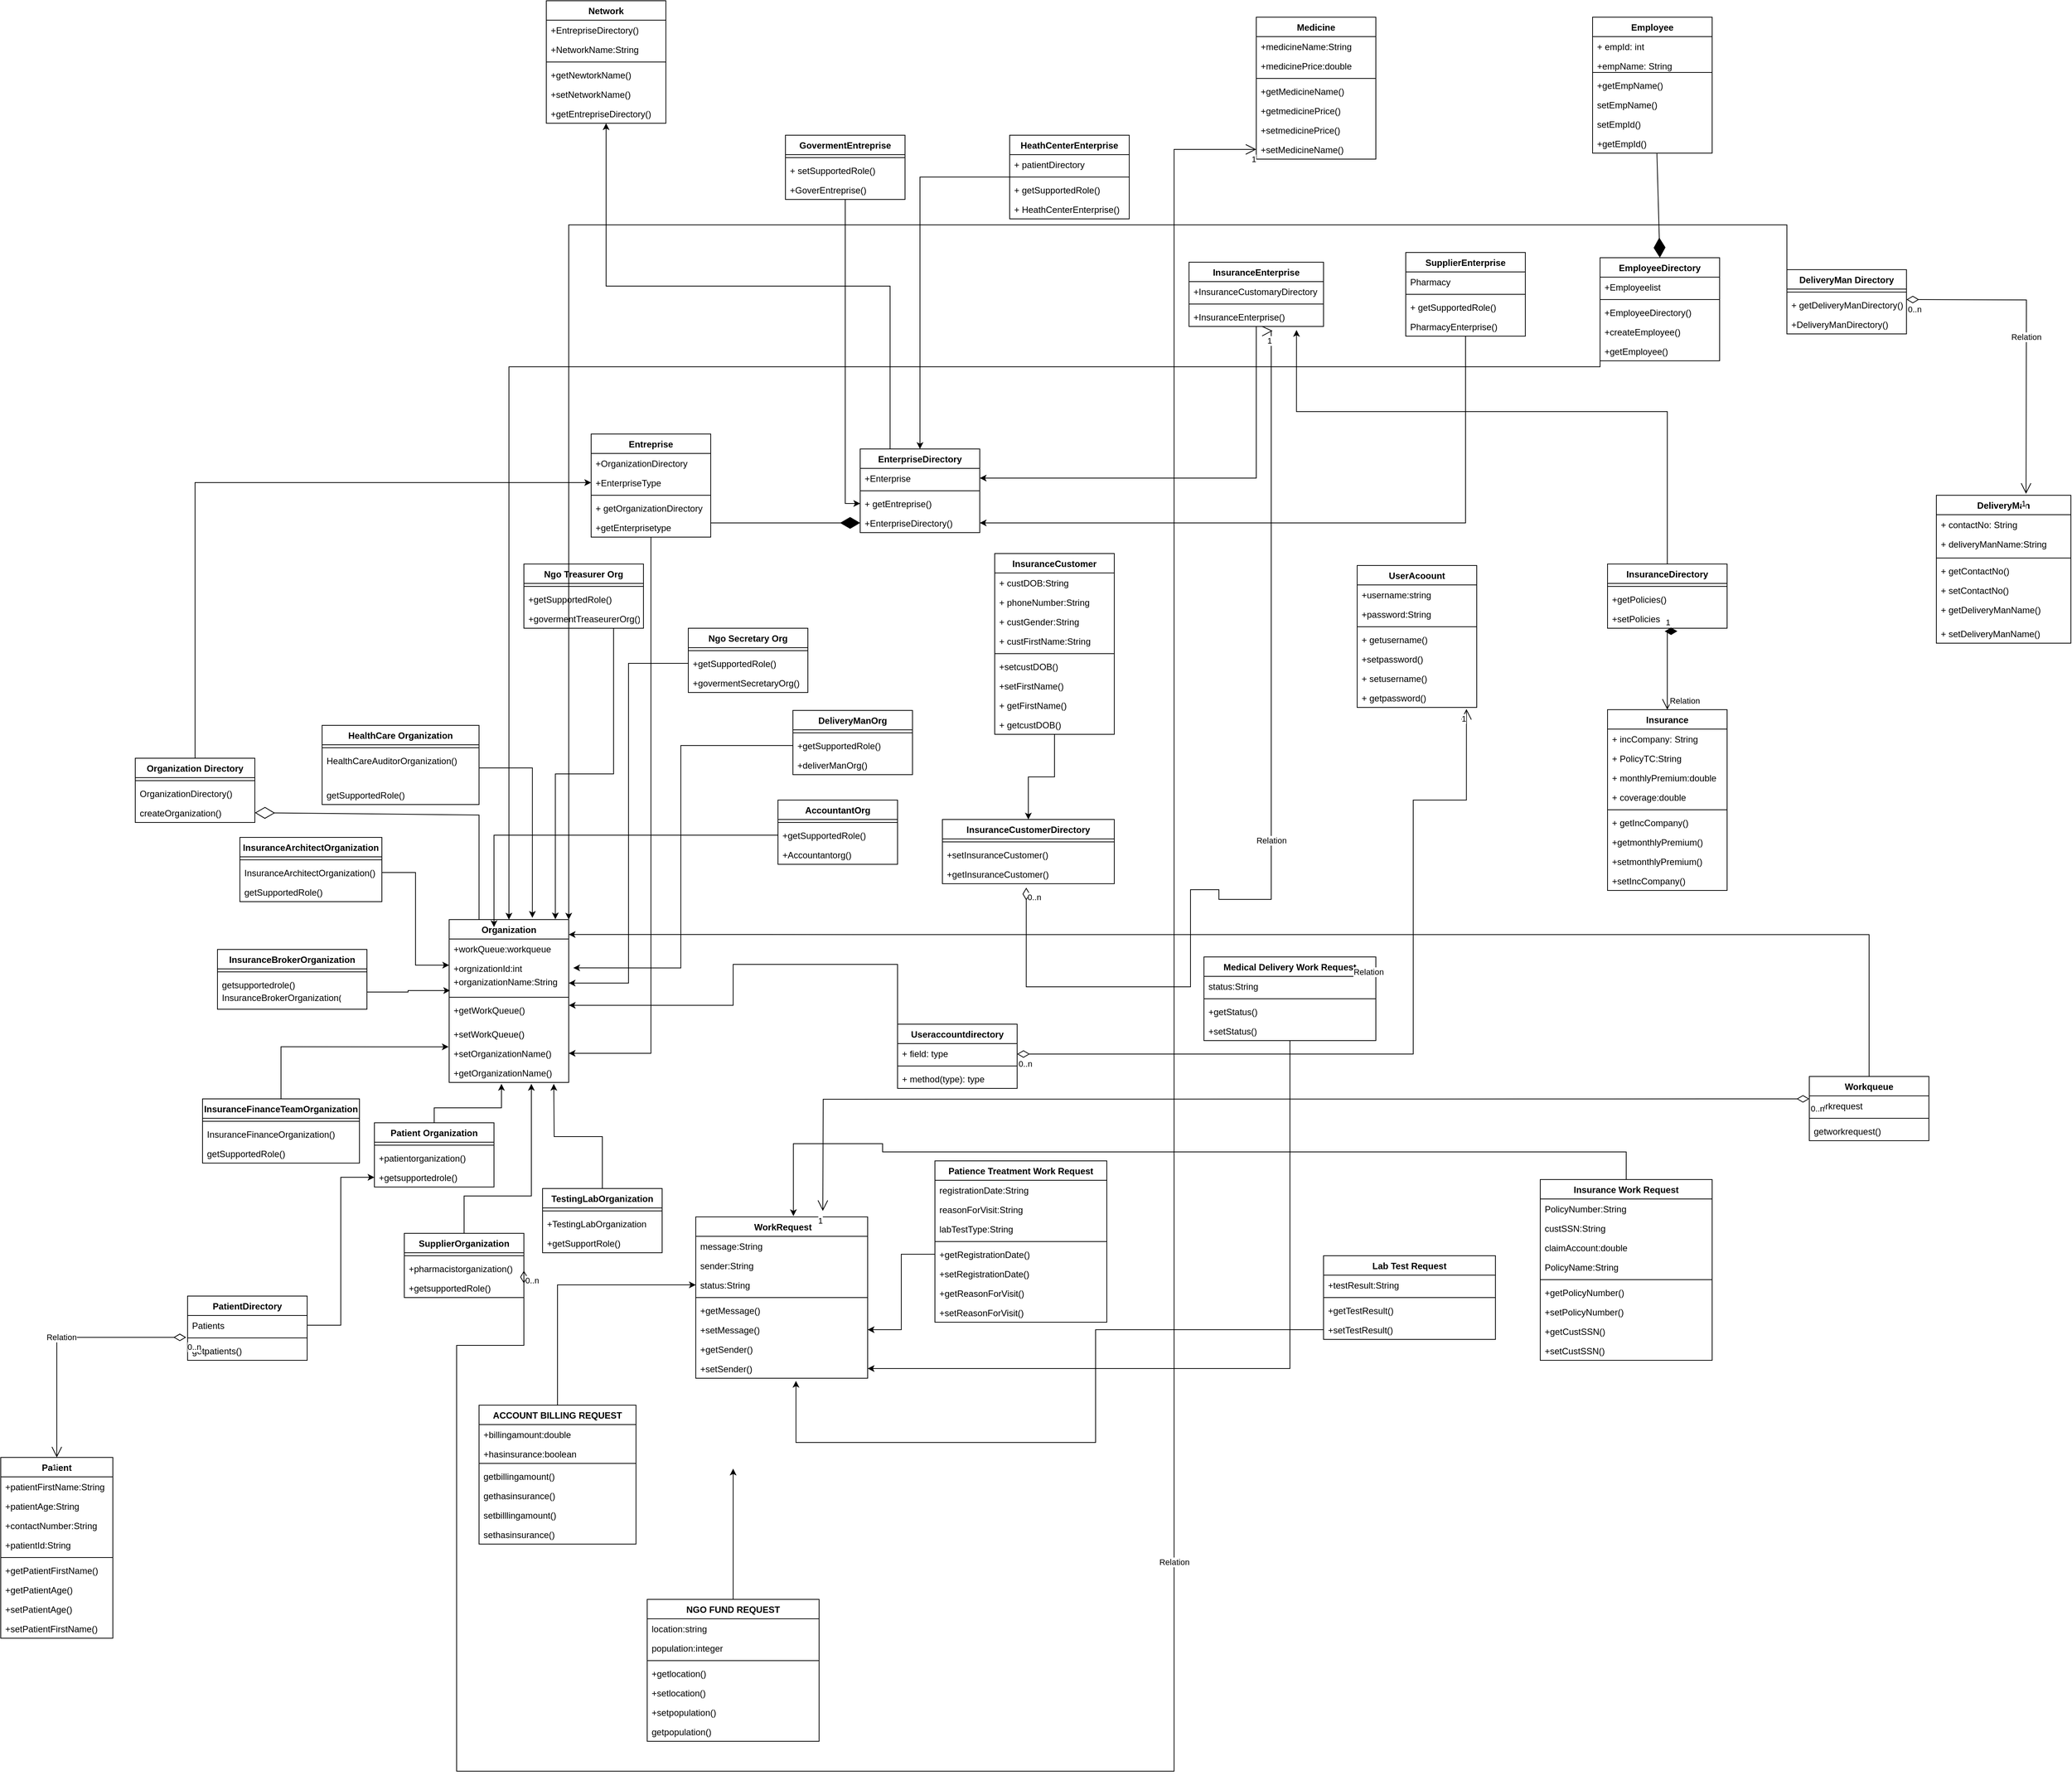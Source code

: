 <mxfile version="20.6.2" type="device"><diagram id="ujeQ3kBPObaXbu_dYJPO" name="Page-1"><mxGraphModel dx="3587" dy="3195" grid="1" gridSize="10" guides="1" tooltips="1" connect="1" arrows="1" fold="1" page="1" pageScale="1" pageWidth="850" pageHeight="1100" math="0" shadow="0"><root><mxCell id="0"/><mxCell id="1" parent="0"/><mxCell id="1aSVxhd0oMuxsA6f9t18-4" value="DeliveryMan" style="swimlane;fontStyle=1;align=center;verticalAlign=top;childLayout=stackLayout;horizontal=1;startSize=26;horizontalStack=0;resizeParent=1;resizeParentMax=0;resizeLast=0;collapsible=1;marginBottom=0;" parent="1" vertex="1"><mxGeometry x="1280" y="-958" width="180" height="198" as="geometry"/></mxCell><mxCell id="1aSVxhd0oMuxsA6f9t18-21" value="+ contactNo: String" style="text;strokeColor=none;fillColor=none;align=left;verticalAlign=top;spacingLeft=4;spacingRight=4;overflow=hidden;rotatable=0;points=[[0,0.5],[1,0.5]];portConstraint=eastwest;" parent="1aSVxhd0oMuxsA6f9t18-4" vertex="1"><mxGeometry y="26" width="180" height="26" as="geometry"/></mxCell><mxCell id="1aSVxhd0oMuxsA6f9t18-5" value="+ deliveryManName:String&#10;&#10;&#10;" style="text;strokeColor=none;fillColor=none;align=left;verticalAlign=top;spacingLeft=4;spacingRight=4;overflow=hidden;rotatable=0;points=[[0,0.5],[1,0.5]];portConstraint=eastwest;" parent="1aSVxhd0oMuxsA6f9t18-4" vertex="1"><mxGeometry y="52" width="180" height="28" as="geometry"/></mxCell><mxCell id="1aSVxhd0oMuxsA6f9t18-6" value="" style="line;strokeWidth=1;fillColor=none;align=left;verticalAlign=middle;spacingTop=-1;spacingLeft=3;spacingRight=3;rotatable=0;labelPosition=right;points=[];portConstraint=eastwest;strokeColor=inherit;" parent="1aSVxhd0oMuxsA6f9t18-4" vertex="1"><mxGeometry y="80" width="180" height="8" as="geometry"/></mxCell><mxCell id="1aSVxhd0oMuxsA6f9t18-33" value="+ getContactNo()" style="text;strokeColor=none;fillColor=none;align=left;verticalAlign=top;spacingLeft=4;spacingRight=4;overflow=hidden;rotatable=0;points=[[0,0.5],[1,0.5]];portConstraint=eastwest;" parent="1aSVxhd0oMuxsA6f9t18-4" vertex="1"><mxGeometry y="88" width="180" height="26" as="geometry"/></mxCell><mxCell id="1aSVxhd0oMuxsA6f9t18-34" value="+ setContactNo()" style="text;strokeColor=none;fillColor=none;align=left;verticalAlign=top;spacingLeft=4;spacingRight=4;overflow=hidden;rotatable=0;points=[[0,0.5],[1,0.5]];portConstraint=eastwest;" parent="1aSVxhd0oMuxsA6f9t18-4" vertex="1"><mxGeometry y="114" width="180" height="26" as="geometry"/></mxCell><mxCell id="1aSVxhd0oMuxsA6f9t18-23" value="+ getDeliveryManName()" style="text;strokeColor=none;fillColor=none;align=left;verticalAlign=top;spacingLeft=4;spacingRight=4;overflow=hidden;rotatable=0;points=[[0,0.5],[1,0.5]];portConstraint=eastwest;" parent="1aSVxhd0oMuxsA6f9t18-4" vertex="1"><mxGeometry y="140" width="180" height="32" as="geometry"/></mxCell><mxCell id="1aSVxhd0oMuxsA6f9t18-22" value="+ setDeliveryManName()" style="text;strokeColor=none;fillColor=none;align=left;verticalAlign=top;spacingLeft=4;spacingRight=4;overflow=hidden;rotatable=0;points=[[0,0.5],[1,0.5]];portConstraint=eastwest;" parent="1aSVxhd0oMuxsA6f9t18-4" vertex="1"><mxGeometry y="172" width="180" height="26" as="geometry"/></mxCell><mxCell id="1aSVxhd0oMuxsA6f9t18-8" value="Employee" style="swimlane;fontStyle=1;align=center;verticalAlign=top;childLayout=stackLayout;horizontal=1;startSize=26;horizontalStack=0;resizeParent=1;resizeParentMax=0;resizeLast=0;collapsible=1;marginBottom=0;" parent="1" vertex="1"><mxGeometry x="820" y="-1598" width="160" height="182" as="geometry"/></mxCell><mxCell id="1aSVxhd0oMuxsA6f9t18-24" value="+ empId: int" style="text;strokeColor=none;fillColor=none;align=left;verticalAlign=top;spacingLeft=4;spacingRight=4;overflow=hidden;rotatable=0;points=[[0,0.5],[1,0.5]];portConstraint=eastwest;" parent="1aSVxhd0oMuxsA6f9t18-8" vertex="1"><mxGeometry y="26" width="160" height="26" as="geometry"/></mxCell><mxCell id="1aSVxhd0oMuxsA6f9t18-9" value="+empName: String&#10;" style="text;strokeColor=none;fillColor=none;align=left;verticalAlign=top;spacingLeft=4;spacingRight=4;overflow=hidden;rotatable=0;points=[[0,0.5],[1,0.5]];portConstraint=eastwest;" parent="1aSVxhd0oMuxsA6f9t18-8" vertex="1"><mxGeometry y="52" width="160" height="18" as="geometry"/></mxCell><mxCell id="1aSVxhd0oMuxsA6f9t18-10" value="" style="line;strokeWidth=1;fillColor=none;align=left;verticalAlign=middle;spacingTop=-1;spacingLeft=3;spacingRight=3;rotatable=0;labelPosition=right;points=[];portConstraint=eastwest;strokeColor=inherit;" parent="1aSVxhd0oMuxsA6f9t18-8" vertex="1"><mxGeometry y="70" width="160" height="8" as="geometry"/></mxCell><mxCell id="1aSVxhd0oMuxsA6f9t18-28" value="+getEmpName()" style="text;strokeColor=none;fillColor=none;align=left;verticalAlign=top;spacingLeft=4;spacingRight=4;overflow=hidden;rotatable=0;points=[[0,0.5],[1,0.5]];portConstraint=eastwest;" parent="1aSVxhd0oMuxsA6f9t18-8" vertex="1"><mxGeometry y="78" width="160" height="26" as="geometry"/></mxCell><mxCell id="1aSVxhd0oMuxsA6f9t18-31" value="setEmpName()" style="text;strokeColor=none;fillColor=none;align=left;verticalAlign=top;spacingLeft=4;spacingRight=4;overflow=hidden;rotatable=0;points=[[0,0.5],[1,0.5]];portConstraint=eastwest;" parent="1aSVxhd0oMuxsA6f9t18-8" vertex="1"><mxGeometry y="104" width="160" height="26" as="geometry"/></mxCell><mxCell id="1aSVxhd0oMuxsA6f9t18-32" value="setEmpId()" style="text;strokeColor=none;fillColor=none;align=left;verticalAlign=top;spacingLeft=4;spacingRight=4;overflow=hidden;rotatable=0;points=[[0,0.5],[1,0.5]];portConstraint=eastwest;" parent="1aSVxhd0oMuxsA6f9t18-8" vertex="1"><mxGeometry y="130" width="160" height="26" as="geometry"/></mxCell><mxCell id="1aSVxhd0oMuxsA6f9t18-11" value="+getEmpId()" style="text;strokeColor=none;fillColor=none;align=left;verticalAlign=top;spacingLeft=4;spacingRight=4;overflow=hidden;rotatable=0;points=[[0,0.5],[1,0.5]];portConstraint=eastwest;" parent="1aSVxhd0oMuxsA6f9t18-8" vertex="1"><mxGeometry y="156" width="160" height="26" as="geometry"/></mxCell><mxCell id="1aSVxhd0oMuxsA6f9t18-12" value="Insurance" style="swimlane;fontStyle=1;align=center;verticalAlign=top;childLayout=stackLayout;horizontal=1;startSize=26;horizontalStack=0;resizeParent=1;resizeParentMax=0;resizeLast=0;collapsible=1;marginBottom=0;" parent="1" vertex="1"><mxGeometry x="840" y="-671" width="160" height="242" as="geometry"/></mxCell><mxCell id="1aSVxhd0oMuxsA6f9t18-35" value="+ incCompany: String" style="text;strokeColor=none;fillColor=none;align=left;verticalAlign=top;spacingLeft=4;spacingRight=4;overflow=hidden;rotatable=0;points=[[0,0.5],[1,0.5]];portConstraint=eastwest;" parent="1aSVxhd0oMuxsA6f9t18-12" vertex="1"><mxGeometry y="26" width="160" height="26" as="geometry"/></mxCell><mxCell id="1aSVxhd0oMuxsA6f9t18-37" value="+ PolicyTC:String" style="text;strokeColor=none;fillColor=none;align=left;verticalAlign=top;spacingLeft=4;spacingRight=4;overflow=hidden;rotatable=0;points=[[0,0.5],[1,0.5]];portConstraint=eastwest;" parent="1aSVxhd0oMuxsA6f9t18-12" vertex="1"><mxGeometry y="52" width="160" height="26" as="geometry"/></mxCell><mxCell id="1aSVxhd0oMuxsA6f9t18-38" value="+ monthlyPremium:double" style="text;strokeColor=none;fillColor=none;align=left;verticalAlign=top;spacingLeft=4;spacingRight=4;overflow=hidden;rotatable=0;points=[[0,0.5],[1,0.5]];portConstraint=eastwest;" parent="1aSVxhd0oMuxsA6f9t18-12" vertex="1"><mxGeometry y="78" width="160" height="26" as="geometry"/></mxCell><mxCell id="1aSVxhd0oMuxsA6f9t18-36" value="+ coverage:double" style="text;strokeColor=none;fillColor=none;align=left;verticalAlign=top;spacingLeft=4;spacingRight=4;overflow=hidden;rotatable=0;points=[[0,0.5],[1,0.5]];portConstraint=eastwest;" parent="1aSVxhd0oMuxsA6f9t18-12" vertex="1"><mxGeometry y="104" width="160" height="26" as="geometry"/></mxCell><mxCell id="1aSVxhd0oMuxsA6f9t18-14" value="" style="line;strokeWidth=1;fillColor=none;align=left;verticalAlign=middle;spacingTop=-1;spacingLeft=3;spacingRight=3;rotatable=0;labelPosition=right;points=[];portConstraint=eastwest;strokeColor=inherit;" parent="1aSVxhd0oMuxsA6f9t18-12" vertex="1"><mxGeometry y="130" width="160" height="8" as="geometry"/></mxCell><mxCell id="1aSVxhd0oMuxsA6f9t18-15" value="+ getIncCompany()" style="text;strokeColor=none;fillColor=none;align=left;verticalAlign=top;spacingLeft=4;spacingRight=4;overflow=hidden;rotatable=0;points=[[0,0.5],[1,0.5]];portConstraint=eastwest;" parent="1aSVxhd0oMuxsA6f9t18-12" vertex="1"><mxGeometry y="138" width="160" height="26" as="geometry"/></mxCell><mxCell id="1aSVxhd0oMuxsA6f9t18-44" value="+getmonthlyPremium()" style="text;strokeColor=none;fillColor=none;align=left;verticalAlign=top;spacingLeft=4;spacingRight=4;overflow=hidden;rotatable=0;points=[[0,0.5],[1,0.5]];portConstraint=eastwest;" parent="1aSVxhd0oMuxsA6f9t18-12" vertex="1"><mxGeometry y="164" width="160" height="26" as="geometry"/></mxCell><mxCell id="1aSVxhd0oMuxsA6f9t18-47" value="+setmonthlyPremium()" style="text;strokeColor=none;fillColor=none;align=left;verticalAlign=top;spacingLeft=4;spacingRight=4;overflow=hidden;rotatable=0;points=[[0,0.5],[1,0.5]];portConstraint=eastwest;" parent="1aSVxhd0oMuxsA6f9t18-12" vertex="1"><mxGeometry y="190" width="160" height="26" as="geometry"/></mxCell><mxCell id="1aSVxhd0oMuxsA6f9t18-41" value="+setIncCompany()" style="text;strokeColor=none;fillColor=none;align=left;verticalAlign=top;spacingLeft=4;spacingRight=4;overflow=hidden;rotatable=0;points=[[0,0.5],[1,0.5]];portConstraint=eastwest;" parent="1aSVxhd0oMuxsA6f9t18-12" vertex="1"><mxGeometry y="216" width="160" height="26" as="geometry"/></mxCell><mxCell id="Htx2hEdus5WwV25jKgYl-3" style="edgeStyle=orthogonalEdgeStyle;rounded=0;orthogonalLoop=1;jettySize=auto;html=1;" edge="1" parent="1" source="1aSVxhd0oMuxsA6f9t18-16" target="5fxRfeY4ln7XbFeYkJ0w-243"><mxGeometry relative="1" as="geometry"/></mxCell><mxCell id="1aSVxhd0oMuxsA6f9t18-16" value="InsuranceCustomer" style="swimlane;fontStyle=1;align=center;verticalAlign=top;childLayout=stackLayout;horizontal=1;startSize=26;horizontalStack=0;resizeParent=1;resizeParentMax=0;resizeLast=0;collapsible=1;marginBottom=0;" parent="1" vertex="1"><mxGeometry x="20" y="-880" width="160" height="242" as="geometry"/></mxCell><mxCell id="1aSVxhd0oMuxsA6f9t18-50" value="+ custDOB:String" style="text;strokeColor=none;fillColor=none;align=left;verticalAlign=top;spacingLeft=4;spacingRight=4;overflow=hidden;rotatable=0;points=[[0,0.5],[1,0.5]];portConstraint=eastwest;" parent="1aSVxhd0oMuxsA6f9t18-16" vertex="1"><mxGeometry y="26" width="160" height="26" as="geometry"/></mxCell><mxCell id="1aSVxhd0oMuxsA6f9t18-51" value="+ phoneNumber:String" style="text;strokeColor=none;fillColor=none;align=left;verticalAlign=top;spacingLeft=4;spacingRight=4;overflow=hidden;rotatable=0;points=[[0,0.5],[1,0.5]];portConstraint=eastwest;" parent="1aSVxhd0oMuxsA6f9t18-16" vertex="1"><mxGeometry y="52" width="160" height="26" as="geometry"/></mxCell><mxCell id="1aSVxhd0oMuxsA6f9t18-52" value="+ custGender:String" style="text;strokeColor=none;fillColor=none;align=left;verticalAlign=top;spacingLeft=4;spacingRight=4;overflow=hidden;rotatable=0;points=[[0,0.5],[1,0.5]];portConstraint=eastwest;" parent="1aSVxhd0oMuxsA6f9t18-16" vertex="1"><mxGeometry y="78" width="160" height="26" as="geometry"/></mxCell><mxCell id="1aSVxhd0oMuxsA6f9t18-17" value="+ custFirstName:String" style="text;strokeColor=none;fillColor=none;align=left;verticalAlign=top;spacingLeft=4;spacingRight=4;overflow=hidden;rotatable=0;points=[[0,0.5],[1,0.5]];portConstraint=eastwest;" parent="1aSVxhd0oMuxsA6f9t18-16" vertex="1"><mxGeometry y="104" width="160" height="26" as="geometry"/></mxCell><mxCell id="1aSVxhd0oMuxsA6f9t18-18" value="" style="line;strokeWidth=1;fillColor=none;align=left;verticalAlign=middle;spacingTop=-1;spacingLeft=3;spacingRight=3;rotatable=0;labelPosition=right;points=[];portConstraint=eastwest;strokeColor=inherit;" parent="1aSVxhd0oMuxsA6f9t18-16" vertex="1"><mxGeometry y="130" width="160" height="8" as="geometry"/></mxCell><mxCell id="1aSVxhd0oMuxsA6f9t18-53" value="+setcustDOB()" style="text;strokeColor=none;fillColor=none;align=left;verticalAlign=top;spacingLeft=4;spacingRight=4;overflow=hidden;rotatable=0;points=[[0,0.5],[1,0.5]];portConstraint=eastwest;" parent="1aSVxhd0oMuxsA6f9t18-16" vertex="1"><mxGeometry y="138" width="160" height="26" as="geometry"/></mxCell><mxCell id="1aSVxhd0oMuxsA6f9t18-55" value="+setFirstName()" style="text;strokeColor=none;fillColor=none;align=left;verticalAlign=top;spacingLeft=4;spacingRight=4;overflow=hidden;rotatable=0;points=[[0,0.5],[1,0.5]];portConstraint=eastwest;" parent="1aSVxhd0oMuxsA6f9t18-16" vertex="1"><mxGeometry y="164" width="160" height="26" as="geometry"/></mxCell><mxCell id="1aSVxhd0oMuxsA6f9t18-54" value="+ getFirstName()" style="text;strokeColor=none;fillColor=none;align=left;verticalAlign=top;spacingLeft=4;spacingRight=4;overflow=hidden;rotatable=0;points=[[0,0.5],[1,0.5]];portConstraint=eastwest;" parent="1aSVxhd0oMuxsA6f9t18-16" vertex="1"><mxGeometry y="190" width="160" height="26" as="geometry"/></mxCell><mxCell id="1aSVxhd0oMuxsA6f9t18-19" value="+ getcustDOB()" style="text;strokeColor=none;fillColor=none;align=left;verticalAlign=top;spacingLeft=4;spacingRight=4;overflow=hidden;rotatable=0;points=[[0,0.5],[1,0.5]];portConstraint=eastwest;" parent="1aSVxhd0oMuxsA6f9t18-16" vertex="1"><mxGeometry y="216" width="160" height="26" as="geometry"/></mxCell><mxCell id="1aSVxhd0oMuxsA6f9t18-56" value="Patient" style="swimlane;fontStyle=1;align=center;verticalAlign=top;childLayout=stackLayout;horizontal=1;startSize=26;horizontalStack=0;resizeParent=1;resizeParentMax=0;resizeLast=0;collapsible=1;marginBottom=0;" parent="1" vertex="1"><mxGeometry x="-1310" y="330" width="150" height="242" as="geometry"/></mxCell><mxCell id="1aSVxhd0oMuxsA6f9t18-57" value="+patientFirstName:String" style="text;strokeColor=none;fillColor=none;align=left;verticalAlign=top;spacingLeft=4;spacingRight=4;overflow=hidden;rotatable=0;points=[[0,0.5],[1,0.5]];portConstraint=eastwest;" parent="1aSVxhd0oMuxsA6f9t18-56" vertex="1"><mxGeometry y="26" width="150" height="26" as="geometry"/></mxCell><mxCell id="1aSVxhd0oMuxsA6f9t18-61" value="+patientAge:String" style="text;strokeColor=none;fillColor=none;align=left;verticalAlign=top;spacingLeft=4;spacingRight=4;overflow=hidden;rotatable=0;points=[[0,0.5],[1,0.5]];portConstraint=eastwest;" parent="1aSVxhd0oMuxsA6f9t18-56" vertex="1"><mxGeometry y="52" width="150" height="26" as="geometry"/></mxCell><mxCell id="1aSVxhd0oMuxsA6f9t18-62" value="+contactNumber:String" style="text;strokeColor=none;fillColor=none;align=left;verticalAlign=top;spacingLeft=4;spacingRight=4;overflow=hidden;rotatable=0;points=[[0,0.5],[1,0.5]];portConstraint=eastwest;" parent="1aSVxhd0oMuxsA6f9t18-56" vertex="1"><mxGeometry y="78" width="150" height="26" as="geometry"/></mxCell><mxCell id="1aSVxhd0oMuxsA6f9t18-60" value="+patientId:String" style="text;strokeColor=none;fillColor=none;align=left;verticalAlign=top;spacingLeft=4;spacingRight=4;overflow=hidden;rotatable=0;points=[[0,0.5],[1,0.5]];portConstraint=eastwest;" parent="1aSVxhd0oMuxsA6f9t18-56" vertex="1"><mxGeometry y="104" width="150" height="26" as="geometry"/></mxCell><mxCell id="1aSVxhd0oMuxsA6f9t18-58" value="" style="line;strokeWidth=1;fillColor=none;align=left;verticalAlign=middle;spacingTop=-1;spacingLeft=3;spacingRight=3;rotatable=0;labelPosition=right;points=[];portConstraint=eastwest;strokeColor=inherit;" parent="1aSVxhd0oMuxsA6f9t18-56" vertex="1"><mxGeometry y="130" width="150" height="8" as="geometry"/></mxCell><mxCell id="1aSVxhd0oMuxsA6f9t18-63" value="+getPatientFirstName()" style="text;strokeColor=none;fillColor=none;align=left;verticalAlign=top;spacingLeft=4;spacingRight=4;overflow=hidden;rotatable=0;points=[[0,0.5],[1,0.5]];portConstraint=eastwest;" parent="1aSVxhd0oMuxsA6f9t18-56" vertex="1"><mxGeometry y="138" width="150" height="26" as="geometry"/></mxCell><mxCell id="1aSVxhd0oMuxsA6f9t18-59" value="+getPatientAge()" style="text;strokeColor=none;fillColor=none;align=left;verticalAlign=top;spacingLeft=4;spacingRight=4;overflow=hidden;rotatable=0;points=[[0,0.5],[1,0.5]];portConstraint=eastwest;" parent="1aSVxhd0oMuxsA6f9t18-56" vertex="1"><mxGeometry y="164" width="150" height="26" as="geometry"/></mxCell><mxCell id="1aSVxhd0oMuxsA6f9t18-65" value="+setPatientAge()" style="text;strokeColor=none;fillColor=none;align=left;verticalAlign=top;spacingLeft=4;spacingRight=4;overflow=hidden;rotatable=0;points=[[0,0.5],[1,0.5]];portConstraint=eastwest;" parent="1aSVxhd0oMuxsA6f9t18-56" vertex="1"><mxGeometry y="190" width="150" height="26" as="geometry"/></mxCell><mxCell id="1aSVxhd0oMuxsA6f9t18-64" value="+setPatientFirstName()" style="text;strokeColor=none;fillColor=none;align=left;verticalAlign=top;spacingLeft=4;spacingRight=4;overflow=hidden;rotatable=0;points=[[0,0.5],[1,0.5]];portConstraint=eastwest;" parent="1aSVxhd0oMuxsA6f9t18-56" vertex="1"><mxGeometry y="216" width="150" height="26" as="geometry"/></mxCell><mxCell id="1aSVxhd0oMuxsA6f9t18-66" value="&lt;rect x=&quot;1365&quot; y=&quot;644.25&quot; width=&quot;120&quot; height=&quot;181.5&quot; fill=&quot;none&quot; stroke=&quot;white&quot; pointer-events=&quot;stroke&quot; visibility=&quot;hidden&quot; stroke-width=&quot;19&quot;&gt;&lt;/rect&gt;" style="text;whiteSpace=wrap;html=1;" parent="1" vertex="1"><mxGeometry x="910" y="220" width="60" height="50" as="geometry"/></mxCell><mxCell id="1aSVxhd0oMuxsA6f9t18-67" value="Medicine" style="swimlane;fontStyle=1;align=center;verticalAlign=top;childLayout=stackLayout;horizontal=1;startSize=26;horizontalStack=0;resizeParent=1;resizeParentMax=0;resizeLast=0;collapsible=1;marginBottom=0;" parent="1" vertex="1"><mxGeometry x="370" y="-1598" width="160" height="190" as="geometry"/></mxCell><mxCell id="1aSVxhd0oMuxsA6f9t18-68" value="+medicineName:String" style="text;strokeColor=none;fillColor=none;align=left;verticalAlign=top;spacingLeft=4;spacingRight=4;overflow=hidden;rotatable=0;points=[[0,0.5],[1,0.5]];portConstraint=eastwest;" parent="1aSVxhd0oMuxsA6f9t18-67" vertex="1"><mxGeometry y="26" width="160" height="26" as="geometry"/></mxCell><mxCell id="1aSVxhd0oMuxsA6f9t18-71" value="+medicinePrice:double" style="text;strokeColor=none;fillColor=none;align=left;verticalAlign=top;spacingLeft=4;spacingRight=4;overflow=hidden;rotatable=0;points=[[0,0.5],[1,0.5]];portConstraint=eastwest;" parent="1aSVxhd0oMuxsA6f9t18-67" vertex="1"><mxGeometry y="52" width="160" height="26" as="geometry"/></mxCell><mxCell id="1aSVxhd0oMuxsA6f9t18-69" value="" style="line;strokeWidth=1;fillColor=none;align=left;verticalAlign=middle;spacingTop=-1;spacingLeft=3;spacingRight=3;rotatable=0;labelPosition=right;points=[];portConstraint=eastwest;strokeColor=inherit;" parent="1aSVxhd0oMuxsA6f9t18-67" vertex="1"><mxGeometry y="78" width="160" height="8" as="geometry"/></mxCell><mxCell id="1aSVxhd0oMuxsA6f9t18-70" value="+getMedicineName()" style="text;strokeColor=none;fillColor=none;align=left;verticalAlign=top;spacingLeft=4;spacingRight=4;overflow=hidden;rotatable=0;points=[[0,0.5],[1,0.5]];portConstraint=eastwest;" parent="1aSVxhd0oMuxsA6f9t18-67" vertex="1"><mxGeometry y="86" width="160" height="26" as="geometry"/></mxCell><mxCell id="1aSVxhd0oMuxsA6f9t18-73" value="+getmedicinePrice()" style="text;strokeColor=none;fillColor=none;align=left;verticalAlign=top;spacingLeft=4;spacingRight=4;overflow=hidden;rotatable=0;points=[[0,0.5],[1,0.5]];portConstraint=eastwest;" parent="1aSVxhd0oMuxsA6f9t18-67" vertex="1"><mxGeometry y="112" width="160" height="26" as="geometry"/></mxCell><mxCell id="5fxRfeY4ln7XbFeYkJ0w-1" value="+setmedicinePrice()" style="text;strokeColor=none;fillColor=none;align=left;verticalAlign=top;spacingLeft=4;spacingRight=4;overflow=hidden;rotatable=0;points=[[0,0.5],[1,0.5]];portConstraint=eastwest;" parent="1aSVxhd0oMuxsA6f9t18-67" vertex="1"><mxGeometry y="138" width="160" height="26" as="geometry"/></mxCell><mxCell id="1aSVxhd0oMuxsA6f9t18-72" value="+setMedicineName()" style="text;strokeColor=none;fillColor=none;align=left;verticalAlign=top;spacingLeft=4;spacingRight=4;overflow=hidden;rotatable=0;points=[[0,0.5],[1,0.5]];portConstraint=eastwest;" parent="1aSVxhd0oMuxsA6f9t18-67" vertex="1"><mxGeometry y="164" width="160" height="26" as="geometry"/></mxCell><mxCell id="5fxRfeY4ln7XbFeYkJ0w-2" value="UserAcoount" style="swimlane;fontStyle=1;align=center;verticalAlign=top;childLayout=stackLayout;horizontal=1;startSize=26;horizontalStack=0;resizeParent=1;resizeParentMax=0;resizeLast=0;collapsible=1;marginBottom=0;" parent="1" vertex="1"><mxGeometry x="505" y="-864" width="160" height="190" as="geometry"/></mxCell><mxCell id="5fxRfeY4ln7XbFeYkJ0w-3" value="+username:string&#10;" style="text;strokeColor=none;fillColor=none;align=left;verticalAlign=top;spacingLeft=4;spacingRight=4;overflow=hidden;rotatable=0;points=[[0,0.5],[1,0.5]];portConstraint=eastwest;" parent="5fxRfeY4ln7XbFeYkJ0w-2" vertex="1"><mxGeometry y="26" width="160" height="26" as="geometry"/></mxCell><mxCell id="5fxRfeY4ln7XbFeYkJ0w-6" value="+password:String" style="text;strokeColor=none;fillColor=none;align=left;verticalAlign=top;spacingLeft=4;spacingRight=4;overflow=hidden;rotatable=0;points=[[0,0.5],[1,0.5]];portConstraint=eastwest;" parent="5fxRfeY4ln7XbFeYkJ0w-2" vertex="1"><mxGeometry y="52" width="160" height="26" as="geometry"/></mxCell><mxCell id="5fxRfeY4ln7XbFeYkJ0w-4" value="" style="line;strokeWidth=1;fillColor=none;align=left;verticalAlign=middle;spacingTop=-1;spacingLeft=3;spacingRight=3;rotatable=0;labelPosition=right;points=[];portConstraint=eastwest;strokeColor=inherit;" parent="5fxRfeY4ln7XbFeYkJ0w-2" vertex="1"><mxGeometry y="78" width="160" height="8" as="geometry"/></mxCell><mxCell id="5fxRfeY4ln7XbFeYkJ0w-5" value="+ getusername()&#10;" style="text;strokeColor=none;fillColor=none;align=left;verticalAlign=top;spacingLeft=4;spacingRight=4;overflow=hidden;rotatable=0;points=[[0,0.5],[1,0.5]];portConstraint=eastwest;" parent="5fxRfeY4ln7XbFeYkJ0w-2" vertex="1"><mxGeometry y="86" width="160" height="26" as="geometry"/></mxCell><mxCell id="5fxRfeY4ln7XbFeYkJ0w-10" value="+setpassword()" style="text;strokeColor=none;fillColor=none;align=left;verticalAlign=top;spacingLeft=4;spacingRight=4;overflow=hidden;rotatable=0;points=[[0,0.5],[1,0.5]];portConstraint=eastwest;" parent="5fxRfeY4ln7XbFeYkJ0w-2" vertex="1"><mxGeometry y="112" width="160" height="26" as="geometry"/></mxCell><mxCell id="5fxRfeY4ln7XbFeYkJ0w-12" value="+ setusername()" style="text;strokeColor=none;fillColor=none;align=left;verticalAlign=top;spacingLeft=4;spacingRight=4;overflow=hidden;rotatable=0;points=[[0,0.5],[1,0.5]];portConstraint=eastwest;" parent="5fxRfeY4ln7XbFeYkJ0w-2" vertex="1"><mxGeometry y="138" width="160" height="26" as="geometry"/></mxCell><mxCell id="5fxRfeY4ln7XbFeYkJ0w-9" value="+ getpassword()&#10;" style="text;strokeColor=none;fillColor=none;align=left;verticalAlign=top;spacingLeft=4;spacingRight=4;overflow=hidden;rotatable=0;points=[[0,0.5],[1,0.5]];portConstraint=eastwest;" parent="5fxRfeY4ln7XbFeYkJ0w-2" vertex="1"><mxGeometry y="164" width="160" height="26" as="geometry"/></mxCell><mxCell id="Htx2hEdus5WwV25jKgYl-132" style="edgeStyle=orthogonalEdgeStyle;rounded=0;orthogonalLoop=1;jettySize=auto;html=1;entryX=0;entryY=0.5;entryDx=0;entryDy=0;" edge="1" parent="1" source="5fxRfeY4ln7XbFeYkJ0w-17" target="5fxRfeY4ln7XbFeYkJ0w-78"><mxGeometry relative="1" as="geometry"/></mxCell><mxCell id="5fxRfeY4ln7XbFeYkJ0w-17" value="ACCOUNT BILLING REQUEST" style="swimlane;fontStyle=1;align=center;verticalAlign=top;childLayout=stackLayout;horizontal=1;startSize=26;horizontalStack=0;resizeParent=1;resizeParentMax=0;resizeLast=0;collapsible=1;marginBottom=0;" parent="1" vertex="1"><mxGeometry x="-670" y="260" width="210" height="186" as="geometry"/></mxCell><mxCell id="5fxRfeY4ln7XbFeYkJ0w-22" value="+billingamount:double" style="text;strokeColor=none;fillColor=none;align=left;verticalAlign=top;spacingLeft=4;spacingRight=4;overflow=hidden;rotatable=0;points=[[0,0.5],[1,0.5]];portConstraint=eastwest;" parent="5fxRfeY4ln7XbFeYkJ0w-17" vertex="1"><mxGeometry y="26" width="210" height="26" as="geometry"/></mxCell><mxCell id="5fxRfeY4ln7XbFeYkJ0w-18" value="+hasinsurance:boolean" style="text;strokeColor=none;fillColor=none;align=left;verticalAlign=top;spacingLeft=4;spacingRight=4;overflow=hidden;rotatable=0;points=[[0,0.5],[1,0.5]];portConstraint=eastwest;" parent="5fxRfeY4ln7XbFeYkJ0w-17" vertex="1"><mxGeometry y="52" width="210" height="22" as="geometry"/></mxCell><mxCell id="5fxRfeY4ln7XbFeYkJ0w-19" value="" style="line;strokeWidth=1;fillColor=none;align=left;verticalAlign=middle;spacingTop=-1;spacingLeft=3;spacingRight=3;rotatable=0;labelPosition=right;points=[];portConstraint=eastwest;strokeColor=inherit;" parent="5fxRfeY4ln7XbFeYkJ0w-17" vertex="1"><mxGeometry y="74" width="210" height="8" as="geometry"/></mxCell><mxCell id="5fxRfeY4ln7XbFeYkJ0w-20" value="getbillingamount()" style="text;strokeColor=none;fillColor=none;align=left;verticalAlign=top;spacingLeft=4;spacingRight=4;overflow=hidden;rotatable=0;points=[[0,0.5],[1,0.5]];portConstraint=eastwest;" parent="5fxRfeY4ln7XbFeYkJ0w-17" vertex="1"><mxGeometry y="82" width="210" height="26" as="geometry"/></mxCell><mxCell id="5fxRfeY4ln7XbFeYkJ0w-24" value="gethasinsurance()" style="text;strokeColor=none;fillColor=none;align=left;verticalAlign=top;spacingLeft=4;spacingRight=4;overflow=hidden;rotatable=0;points=[[0,0.5],[1,0.5]];portConstraint=eastwest;" parent="5fxRfeY4ln7XbFeYkJ0w-17" vertex="1"><mxGeometry y="108" width="210" height="26" as="geometry"/></mxCell><mxCell id="5fxRfeY4ln7XbFeYkJ0w-25" value="setbilllingamount()" style="text;strokeColor=none;fillColor=none;align=left;verticalAlign=top;spacingLeft=4;spacingRight=4;overflow=hidden;rotatable=0;points=[[0,0.5],[1,0.5]];portConstraint=eastwest;" parent="5fxRfeY4ln7XbFeYkJ0w-17" vertex="1"><mxGeometry y="134" width="210" height="26" as="geometry"/></mxCell><mxCell id="5fxRfeY4ln7XbFeYkJ0w-26" value="sethasinsurance()" style="text;strokeColor=none;fillColor=none;align=left;verticalAlign=top;spacingLeft=4;spacingRight=4;overflow=hidden;rotatable=0;points=[[0,0.5],[1,0.5]];portConstraint=eastwest;" parent="5fxRfeY4ln7XbFeYkJ0w-17" vertex="1"><mxGeometry y="160" width="210" height="26" as="geometry"/></mxCell><mxCell id="Htx2hEdus5WwV25jKgYl-197" style="edgeStyle=orthogonalEdgeStyle;rounded=0;orthogonalLoop=1;jettySize=auto;html=1;exitX=0.5;exitY=0;exitDx=0;exitDy=0;" edge="1" parent="1" source="5fxRfeY4ln7XbFeYkJ0w-27"><mxGeometry relative="1" as="geometry"><mxPoint x="-330" y="345" as="targetPoint"/></mxGeometry></mxCell><mxCell id="5fxRfeY4ln7XbFeYkJ0w-27" value="NGO FUND REQUEST" style="swimlane;fontStyle=1;align=center;verticalAlign=top;childLayout=stackLayout;horizontal=1;startSize=26;horizontalStack=0;resizeParent=1;resizeParentMax=0;resizeLast=0;collapsible=1;marginBottom=0;" parent="1" vertex="1"><mxGeometry x="-445" y="520" width="230" height="190" as="geometry"/></mxCell><mxCell id="5fxRfeY4ln7XbFeYkJ0w-28" value="location:string&#10;" style="text;strokeColor=none;fillColor=none;align=left;verticalAlign=top;spacingLeft=4;spacingRight=4;overflow=hidden;rotatable=0;points=[[0,0.5],[1,0.5]];portConstraint=eastwest;" parent="5fxRfeY4ln7XbFeYkJ0w-27" vertex="1"><mxGeometry y="26" width="230" height="26" as="geometry"/></mxCell><mxCell id="5fxRfeY4ln7XbFeYkJ0w-31" value="population:integer" style="text;strokeColor=none;fillColor=none;align=left;verticalAlign=top;spacingLeft=4;spacingRight=4;overflow=hidden;rotatable=0;points=[[0,0.5],[1,0.5]];portConstraint=eastwest;" parent="5fxRfeY4ln7XbFeYkJ0w-27" vertex="1"><mxGeometry y="52" width="230" height="26" as="geometry"/></mxCell><mxCell id="5fxRfeY4ln7XbFeYkJ0w-29" value="" style="line;strokeWidth=1;fillColor=none;align=left;verticalAlign=middle;spacingTop=-1;spacingLeft=3;spacingRight=3;rotatable=0;labelPosition=right;points=[];portConstraint=eastwest;strokeColor=inherit;" parent="5fxRfeY4ln7XbFeYkJ0w-27" vertex="1"><mxGeometry y="78" width="230" height="8" as="geometry"/></mxCell><mxCell id="5fxRfeY4ln7XbFeYkJ0w-30" value="+getlocation()" style="text;strokeColor=none;fillColor=none;align=left;verticalAlign=top;spacingLeft=4;spacingRight=4;overflow=hidden;rotatable=0;points=[[0,0.5],[1,0.5]];portConstraint=eastwest;" parent="5fxRfeY4ln7XbFeYkJ0w-27" vertex="1"><mxGeometry y="86" width="230" height="26" as="geometry"/></mxCell><mxCell id="5fxRfeY4ln7XbFeYkJ0w-34" value="+setlocation()" style="text;strokeColor=none;fillColor=none;align=left;verticalAlign=top;spacingLeft=4;spacingRight=4;overflow=hidden;rotatable=0;points=[[0,0.5],[1,0.5]];portConstraint=eastwest;" parent="5fxRfeY4ln7XbFeYkJ0w-27" vertex="1"><mxGeometry y="112" width="230" height="26" as="geometry"/></mxCell><mxCell id="5fxRfeY4ln7XbFeYkJ0w-33" value="+setpopulation()" style="text;strokeColor=none;fillColor=none;align=left;verticalAlign=top;spacingLeft=4;spacingRight=4;overflow=hidden;rotatable=0;points=[[0,0.5],[1,0.5]];portConstraint=eastwest;" parent="5fxRfeY4ln7XbFeYkJ0w-27" vertex="1"><mxGeometry y="138" width="230" height="26" as="geometry"/></mxCell><mxCell id="5fxRfeY4ln7XbFeYkJ0w-32" value="getpopulation()" style="text;strokeColor=none;fillColor=none;align=left;verticalAlign=top;spacingLeft=4;spacingRight=4;overflow=hidden;rotatable=0;points=[[0,0.5],[1,0.5]];portConstraint=eastwest;" parent="5fxRfeY4ln7XbFeYkJ0w-27" vertex="1"><mxGeometry y="164" width="230" height="26" as="geometry"/></mxCell><mxCell id="Htx2hEdus5WwV25jKgYl-121" style="edgeStyle=orthogonalEdgeStyle;rounded=0;orthogonalLoop=1;jettySize=auto;html=1;entryX=0.568;entryY=-0.005;entryDx=0;entryDy=0;entryPerimeter=0;" edge="1" parent="1" source="5fxRfeY4ln7XbFeYkJ0w-35" target="5fxRfeY4ln7XbFeYkJ0w-75"><mxGeometry relative="1" as="geometry"><Array as="points"><mxPoint x="-130" y="-79"/><mxPoint x="-130" y="-90"/><mxPoint x="-249" y="-90"/></Array></mxGeometry></mxCell><mxCell id="5fxRfeY4ln7XbFeYkJ0w-35" value="Insurance Work Request" style="swimlane;fontStyle=1;align=center;verticalAlign=top;childLayout=stackLayout;horizontal=1;startSize=26;horizontalStack=0;resizeParent=1;resizeParentMax=0;resizeLast=0;collapsible=1;marginBottom=0;" parent="1" vertex="1"><mxGeometry x="750" y="-42" width="230" height="242" as="geometry"/></mxCell><mxCell id="5fxRfeY4ln7XbFeYkJ0w-36" value="PolicyNumber:String" style="text;strokeColor=none;fillColor=none;align=left;verticalAlign=top;spacingLeft=4;spacingRight=4;overflow=hidden;rotatable=0;points=[[0,0.5],[1,0.5]];portConstraint=eastwest;" parent="5fxRfeY4ln7XbFeYkJ0w-35" vertex="1"><mxGeometry y="26" width="230" height="26" as="geometry"/></mxCell><mxCell id="5fxRfeY4ln7XbFeYkJ0w-37" value="custSSN:String" style="text;strokeColor=none;fillColor=none;align=left;verticalAlign=top;spacingLeft=4;spacingRight=4;overflow=hidden;rotatable=0;points=[[0,0.5],[1,0.5]];portConstraint=eastwest;" parent="5fxRfeY4ln7XbFeYkJ0w-35" vertex="1"><mxGeometry y="52" width="230" height="26" as="geometry"/></mxCell><mxCell id="5fxRfeY4ln7XbFeYkJ0w-44" value="claimAccount:double" style="text;strokeColor=none;fillColor=none;align=left;verticalAlign=top;spacingLeft=4;spacingRight=4;overflow=hidden;rotatable=0;points=[[0,0.5],[1,0.5]];portConstraint=eastwest;" parent="5fxRfeY4ln7XbFeYkJ0w-35" vertex="1"><mxGeometry y="78" width="230" height="26" as="geometry"/></mxCell><mxCell id="5fxRfeY4ln7XbFeYkJ0w-43" value="PolicyName:String" style="text;strokeColor=none;fillColor=none;align=left;verticalAlign=top;spacingLeft=4;spacingRight=4;overflow=hidden;rotatable=0;points=[[0,0.5],[1,0.5]];portConstraint=eastwest;" parent="5fxRfeY4ln7XbFeYkJ0w-35" vertex="1"><mxGeometry y="104" width="230" height="26" as="geometry"/></mxCell><mxCell id="5fxRfeY4ln7XbFeYkJ0w-38" value="" style="line;strokeWidth=1;fillColor=none;align=left;verticalAlign=middle;spacingTop=-1;spacingLeft=3;spacingRight=3;rotatable=0;labelPosition=right;points=[];portConstraint=eastwest;strokeColor=inherit;" parent="5fxRfeY4ln7XbFeYkJ0w-35" vertex="1"><mxGeometry y="130" width="230" height="8" as="geometry"/></mxCell><mxCell id="5fxRfeY4ln7XbFeYkJ0w-39" value="+getPolicyNumber()" style="text;strokeColor=none;fillColor=none;align=left;verticalAlign=top;spacingLeft=4;spacingRight=4;overflow=hidden;rotatable=0;points=[[0,0.5],[1,0.5]];portConstraint=eastwest;" parent="5fxRfeY4ln7XbFeYkJ0w-35" vertex="1"><mxGeometry y="138" width="230" height="26" as="geometry"/></mxCell><mxCell id="5fxRfeY4ln7XbFeYkJ0w-40" value="+setPolicyNumber()" style="text;strokeColor=none;fillColor=none;align=left;verticalAlign=top;spacingLeft=4;spacingRight=4;overflow=hidden;rotatable=0;points=[[0,0.5],[1,0.5]];portConstraint=eastwest;" parent="5fxRfeY4ln7XbFeYkJ0w-35" vertex="1"><mxGeometry y="164" width="230" height="26" as="geometry"/></mxCell><mxCell id="5fxRfeY4ln7XbFeYkJ0w-41" value="+getCustSSN()" style="text;strokeColor=none;fillColor=none;align=left;verticalAlign=top;spacingLeft=4;spacingRight=4;overflow=hidden;rotatable=0;points=[[0,0.5],[1,0.5]];portConstraint=eastwest;" parent="5fxRfeY4ln7XbFeYkJ0w-35" vertex="1"><mxGeometry y="190" width="230" height="26" as="geometry"/></mxCell><mxCell id="5fxRfeY4ln7XbFeYkJ0w-42" value="+setCustSSN()" style="text;strokeColor=none;fillColor=none;align=left;verticalAlign=top;spacingLeft=4;spacingRight=4;overflow=hidden;rotatable=0;points=[[0,0.5],[1,0.5]];portConstraint=eastwest;" parent="5fxRfeY4ln7XbFeYkJ0w-35" vertex="1"><mxGeometry y="216" width="230" height="26" as="geometry"/></mxCell><mxCell id="5fxRfeY4ln7XbFeYkJ0w-45" value="Lab Test Request" style="swimlane;fontStyle=1;align=center;verticalAlign=top;childLayout=stackLayout;horizontal=1;startSize=26;horizontalStack=0;resizeParent=1;resizeParentMax=0;resizeLast=0;collapsible=1;marginBottom=0;" parent="1" vertex="1"><mxGeometry x="460" y="60" width="230" height="112" as="geometry"/></mxCell><mxCell id="5fxRfeY4ln7XbFeYkJ0w-46" value="+testResult:String" style="text;strokeColor=none;fillColor=none;align=left;verticalAlign=top;spacingLeft=4;spacingRight=4;overflow=hidden;rotatable=0;points=[[0,0.5],[1,0.5]];portConstraint=eastwest;" parent="5fxRfeY4ln7XbFeYkJ0w-45" vertex="1"><mxGeometry y="26" width="230" height="26" as="geometry"/></mxCell><mxCell id="5fxRfeY4ln7XbFeYkJ0w-50" value="" style="line;strokeWidth=1;fillColor=none;align=left;verticalAlign=middle;spacingTop=-1;spacingLeft=3;spacingRight=3;rotatable=0;labelPosition=right;points=[];portConstraint=eastwest;strokeColor=inherit;" parent="5fxRfeY4ln7XbFeYkJ0w-45" vertex="1"><mxGeometry y="52" width="230" height="8" as="geometry"/></mxCell><mxCell id="5fxRfeY4ln7XbFeYkJ0w-51" value="+getTestResult()" style="text;strokeColor=none;fillColor=none;align=left;verticalAlign=top;spacingLeft=4;spacingRight=4;overflow=hidden;rotatable=0;points=[[0,0.5],[1,0.5]];portConstraint=eastwest;" parent="5fxRfeY4ln7XbFeYkJ0w-45" vertex="1"><mxGeometry y="60" width="230" height="26" as="geometry"/></mxCell><mxCell id="5fxRfeY4ln7XbFeYkJ0w-54" value="+setTestResult()" style="text;strokeColor=none;fillColor=none;align=left;verticalAlign=top;spacingLeft=4;spacingRight=4;overflow=hidden;rotatable=0;points=[[0,0.5],[1,0.5]];portConstraint=eastwest;" parent="5fxRfeY4ln7XbFeYkJ0w-45" vertex="1"><mxGeometry y="86" width="230" height="26" as="geometry"/></mxCell><mxCell id="Htx2hEdus5WwV25jKgYl-120" style="edgeStyle=orthogonalEdgeStyle;rounded=0;orthogonalLoop=1;jettySize=auto;html=1;" edge="1" parent="1" source="5fxRfeY4ln7XbFeYkJ0w-55" target="5fxRfeY4ln7XbFeYkJ0w-83"><mxGeometry relative="1" as="geometry"/></mxCell><mxCell id="5fxRfeY4ln7XbFeYkJ0w-55" value="Medical Delivery Work Request" style="swimlane;fontStyle=1;align=center;verticalAlign=top;childLayout=stackLayout;horizontal=1;startSize=26;horizontalStack=0;resizeParent=1;resizeParentMax=0;resizeLast=0;collapsible=1;marginBottom=0;" parent="1" vertex="1"><mxGeometry x="300" y="-340" width="230" height="112" as="geometry"/></mxCell><mxCell id="5fxRfeY4ln7XbFeYkJ0w-56" value="status:String" style="text;strokeColor=none;fillColor=none;align=left;verticalAlign=top;spacingLeft=4;spacingRight=4;overflow=hidden;rotatable=0;points=[[0,0.5],[1,0.5]];portConstraint=eastwest;" parent="5fxRfeY4ln7XbFeYkJ0w-55" vertex="1"><mxGeometry y="26" width="230" height="26" as="geometry"/></mxCell><mxCell id="5fxRfeY4ln7XbFeYkJ0w-60" value="" style="line;strokeWidth=1;fillColor=none;align=left;verticalAlign=middle;spacingTop=-1;spacingLeft=3;spacingRight=3;rotatable=0;labelPosition=right;points=[];portConstraint=eastwest;strokeColor=inherit;" parent="5fxRfeY4ln7XbFeYkJ0w-55" vertex="1"><mxGeometry y="52" width="230" height="8" as="geometry"/></mxCell><mxCell id="5fxRfeY4ln7XbFeYkJ0w-61" value="+getStatus()" style="text;strokeColor=none;fillColor=none;align=left;verticalAlign=top;spacingLeft=4;spacingRight=4;overflow=hidden;rotatable=0;points=[[0,0.5],[1,0.5]];portConstraint=eastwest;" parent="5fxRfeY4ln7XbFeYkJ0w-55" vertex="1"><mxGeometry y="60" width="230" height="26" as="geometry"/></mxCell><mxCell id="5fxRfeY4ln7XbFeYkJ0w-62" value="+setStatus()" style="text;strokeColor=none;fillColor=none;align=left;verticalAlign=top;spacingLeft=4;spacingRight=4;overflow=hidden;rotatable=0;points=[[0,0.5],[1,0.5]];portConstraint=eastwest;" parent="5fxRfeY4ln7XbFeYkJ0w-55" vertex="1"><mxGeometry y="86" width="230" height="26" as="geometry"/></mxCell><mxCell id="5fxRfeY4ln7XbFeYkJ0w-65" value="Patience Treatment Work Request" style="swimlane;fontStyle=1;align=center;verticalAlign=top;childLayout=stackLayout;horizontal=1;startSize=26;horizontalStack=0;resizeParent=1;resizeParentMax=0;resizeLast=0;collapsible=1;marginBottom=0;" parent="1" vertex="1"><mxGeometry x="-60" y="-67" width="230" height="216" as="geometry"/></mxCell><mxCell id="5fxRfeY4ln7XbFeYkJ0w-66" value="registrationDate:String" style="text;strokeColor=none;fillColor=none;align=left;verticalAlign=top;spacingLeft=4;spacingRight=4;overflow=hidden;rotatable=0;points=[[0,0.5],[1,0.5]];portConstraint=eastwest;" parent="5fxRfeY4ln7XbFeYkJ0w-65" vertex="1"><mxGeometry y="26" width="230" height="26" as="geometry"/></mxCell><mxCell id="5fxRfeY4ln7XbFeYkJ0w-67" value="reasonForVisit:String" style="text;strokeColor=none;fillColor=none;align=left;verticalAlign=top;spacingLeft=4;spacingRight=4;overflow=hidden;rotatable=0;points=[[0,0.5],[1,0.5]];portConstraint=eastwest;" parent="5fxRfeY4ln7XbFeYkJ0w-65" vertex="1"><mxGeometry y="52" width="230" height="26" as="geometry"/></mxCell><mxCell id="5fxRfeY4ln7XbFeYkJ0w-68" value="labTestType:String" style="text;strokeColor=none;fillColor=none;align=left;verticalAlign=top;spacingLeft=4;spacingRight=4;overflow=hidden;rotatable=0;points=[[0,0.5],[1,0.5]];portConstraint=eastwest;" parent="5fxRfeY4ln7XbFeYkJ0w-65" vertex="1"><mxGeometry y="78" width="230" height="26" as="geometry"/></mxCell><mxCell id="5fxRfeY4ln7XbFeYkJ0w-70" value="" style="line;strokeWidth=1;fillColor=none;align=left;verticalAlign=middle;spacingTop=-1;spacingLeft=3;spacingRight=3;rotatable=0;labelPosition=right;points=[];portConstraint=eastwest;strokeColor=inherit;" parent="5fxRfeY4ln7XbFeYkJ0w-65" vertex="1"><mxGeometry y="104" width="230" height="8" as="geometry"/></mxCell><mxCell id="5fxRfeY4ln7XbFeYkJ0w-71" value="+getRegistrationDate()" style="text;strokeColor=none;fillColor=none;align=left;verticalAlign=top;spacingLeft=4;spacingRight=4;overflow=hidden;rotatable=0;points=[[0,0.5],[1,0.5]];portConstraint=eastwest;" parent="5fxRfeY4ln7XbFeYkJ0w-65" vertex="1"><mxGeometry y="112" width="230" height="26" as="geometry"/></mxCell><mxCell id="5fxRfeY4ln7XbFeYkJ0w-72" value="+setRegistrationDate()" style="text;strokeColor=none;fillColor=none;align=left;verticalAlign=top;spacingLeft=4;spacingRight=4;overflow=hidden;rotatable=0;points=[[0,0.5],[1,0.5]];portConstraint=eastwest;" parent="5fxRfeY4ln7XbFeYkJ0w-65" vertex="1"><mxGeometry y="138" width="230" height="26" as="geometry"/></mxCell><mxCell id="5fxRfeY4ln7XbFeYkJ0w-73" value="+getReasonForVisit()" style="text;strokeColor=none;fillColor=none;align=left;verticalAlign=top;spacingLeft=4;spacingRight=4;overflow=hidden;rotatable=0;points=[[0,0.5],[1,0.5]];portConstraint=eastwest;" parent="5fxRfeY4ln7XbFeYkJ0w-65" vertex="1"><mxGeometry y="164" width="230" height="26" as="geometry"/></mxCell><mxCell id="5fxRfeY4ln7XbFeYkJ0w-74" value="+setReasonForVisit()" style="text;strokeColor=none;fillColor=none;align=left;verticalAlign=top;spacingLeft=4;spacingRight=4;overflow=hidden;rotatable=0;points=[[0,0.5],[1,0.5]];portConstraint=eastwest;" parent="5fxRfeY4ln7XbFeYkJ0w-65" vertex="1"><mxGeometry y="190" width="230" height="26" as="geometry"/></mxCell><mxCell id="5fxRfeY4ln7XbFeYkJ0w-75" value=" WorkRequest" style="swimlane;fontStyle=1;align=center;verticalAlign=top;childLayout=stackLayout;horizontal=1;startSize=26;horizontalStack=0;resizeParent=1;resizeParentMax=0;resizeLast=0;collapsible=1;marginBottom=0;" parent="1" vertex="1"><mxGeometry x="-380" y="8" width="230" height="216" as="geometry"/></mxCell><mxCell id="5fxRfeY4ln7XbFeYkJ0w-76" value="message:String" style="text;strokeColor=none;fillColor=none;align=left;verticalAlign=top;spacingLeft=4;spacingRight=4;overflow=hidden;rotatable=0;points=[[0,0.5],[1,0.5]];portConstraint=eastwest;" parent="5fxRfeY4ln7XbFeYkJ0w-75" vertex="1"><mxGeometry y="26" width="230" height="26" as="geometry"/></mxCell><mxCell id="5fxRfeY4ln7XbFeYkJ0w-77" value="sender:String" style="text;strokeColor=none;fillColor=none;align=left;verticalAlign=top;spacingLeft=4;spacingRight=4;overflow=hidden;rotatable=0;points=[[0,0.5],[1,0.5]];portConstraint=eastwest;" parent="5fxRfeY4ln7XbFeYkJ0w-75" vertex="1"><mxGeometry y="52" width="230" height="26" as="geometry"/></mxCell><mxCell id="5fxRfeY4ln7XbFeYkJ0w-78" value="status:String" style="text;strokeColor=none;fillColor=none;align=left;verticalAlign=top;spacingLeft=4;spacingRight=4;overflow=hidden;rotatable=0;points=[[0,0.5],[1,0.5]];portConstraint=eastwest;" parent="5fxRfeY4ln7XbFeYkJ0w-75" vertex="1"><mxGeometry y="78" width="230" height="26" as="geometry"/></mxCell><mxCell id="5fxRfeY4ln7XbFeYkJ0w-79" value="" style="line;strokeWidth=1;fillColor=none;align=left;verticalAlign=middle;spacingTop=-1;spacingLeft=3;spacingRight=3;rotatable=0;labelPosition=right;points=[];portConstraint=eastwest;strokeColor=inherit;" parent="5fxRfeY4ln7XbFeYkJ0w-75" vertex="1"><mxGeometry y="104" width="230" height="8" as="geometry"/></mxCell><mxCell id="5fxRfeY4ln7XbFeYkJ0w-80" value="+getMessage()" style="text;strokeColor=none;fillColor=none;align=left;verticalAlign=top;spacingLeft=4;spacingRight=4;overflow=hidden;rotatable=0;points=[[0,0.5],[1,0.5]];portConstraint=eastwest;" parent="5fxRfeY4ln7XbFeYkJ0w-75" vertex="1"><mxGeometry y="112" width="230" height="26" as="geometry"/></mxCell><mxCell id="5fxRfeY4ln7XbFeYkJ0w-81" value="+setMessage()" style="text;strokeColor=none;fillColor=none;align=left;verticalAlign=top;spacingLeft=4;spacingRight=4;overflow=hidden;rotatable=0;points=[[0,0.5],[1,0.5]];portConstraint=eastwest;" parent="5fxRfeY4ln7XbFeYkJ0w-75" vertex="1"><mxGeometry y="138" width="230" height="26" as="geometry"/></mxCell><mxCell id="5fxRfeY4ln7XbFeYkJ0w-82" value="+getSender()" style="text;strokeColor=none;fillColor=none;align=left;verticalAlign=top;spacingLeft=4;spacingRight=4;overflow=hidden;rotatable=0;points=[[0,0.5],[1,0.5]];portConstraint=eastwest;" parent="5fxRfeY4ln7XbFeYkJ0w-75" vertex="1"><mxGeometry y="164" width="230" height="26" as="geometry"/></mxCell><mxCell id="5fxRfeY4ln7XbFeYkJ0w-83" value="+setSender()" style="text;strokeColor=none;fillColor=none;align=left;verticalAlign=top;spacingLeft=4;spacingRight=4;overflow=hidden;rotatable=0;points=[[0,0.5],[1,0.5]];portConstraint=eastwest;" parent="5fxRfeY4ln7XbFeYkJ0w-75" vertex="1"><mxGeometry y="190" width="230" height="26" as="geometry"/></mxCell><mxCell id="5fxRfeY4ln7XbFeYkJ0w-129" value="Organization" style="swimlane;fontStyle=1;align=center;verticalAlign=top;childLayout=stackLayout;horizontal=1;startSize=26;horizontalStack=0;resizeParent=1;resizeParentMax=0;resizeLast=0;collapsible=1;marginBottom=0;" parent="1" vertex="1"><mxGeometry x="-710" y="-390" width="160" height="218" as="geometry"/></mxCell><mxCell id="5fxRfeY4ln7XbFeYkJ0w-133" value="+workQueue:workqueue" style="text;strokeColor=none;fillColor=none;align=left;verticalAlign=top;spacingLeft=4;spacingRight=4;overflow=hidden;rotatable=0;points=[[0,0.5],[1,0.5]];portConstraint=eastwest;" parent="5fxRfeY4ln7XbFeYkJ0w-129" vertex="1"><mxGeometry y="26" width="160" height="26" as="geometry"/></mxCell><mxCell id="5fxRfeY4ln7XbFeYkJ0w-134" value="+orgnizationId:int" style="text;strokeColor=none;fillColor=none;align=left;verticalAlign=top;spacingLeft=4;spacingRight=4;overflow=hidden;rotatable=0;points=[[0,0.5],[1,0.5]];portConstraint=eastwest;" parent="5fxRfeY4ln7XbFeYkJ0w-129" vertex="1"><mxGeometry y="52" width="160" height="18" as="geometry"/></mxCell><mxCell id="5fxRfeY4ln7XbFeYkJ0w-130" value="+organizationName:String" style="text;strokeColor=none;fillColor=none;align=left;verticalAlign=top;spacingLeft=4;spacingRight=4;overflow=hidden;rotatable=0;points=[[0,0.5],[1,0.5]];portConstraint=eastwest;" parent="5fxRfeY4ln7XbFeYkJ0w-129" vertex="1"><mxGeometry y="70" width="160" height="30" as="geometry"/></mxCell><mxCell id="5fxRfeY4ln7XbFeYkJ0w-131" value="" style="line;strokeWidth=1;fillColor=none;align=left;verticalAlign=middle;spacingTop=-1;spacingLeft=3;spacingRight=3;rotatable=0;labelPosition=right;points=[];portConstraint=eastwest;strokeColor=inherit;" parent="5fxRfeY4ln7XbFeYkJ0w-129" vertex="1"><mxGeometry y="100" width="160" height="8" as="geometry"/></mxCell><mxCell id="5fxRfeY4ln7XbFeYkJ0w-132" value="+getWorkQueue()&#10;&#10;" style="text;strokeColor=none;fillColor=none;align=left;verticalAlign=top;spacingLeft=4;spacingRight=4;overflow=hidden;rotatable=0;points=[[0,0.5],[1,0.5]];portConstraint=eastwest;" parent="5fxRfeY4ln7XbFeYkJ0w-129" vertex="1"><mxGeometry y="108" width="160" height="32" as="geometry"/></mxCell><mxCell id="5fxRfeY4ln7XbFeYkJ0w-139" value="+setWorkQueue()" style="text;strokeColor=none;fillColor=none;align=left;verticalAlign=top;spacingLeft=4;spacingRight=4;overflow=hidden;rotatable=0;points=[[0,0.5],[1,0.5]];portConstraint=eastwest;" parent="5fxRfeY4ln7XbFeYkJ0w-129" vertex="1"><mxGeometry y="140" width="160" height="26" as="geometry"/></mxCell><mxCell id="5fxRfeY4ln7XbFeYkJ0w-137" value="+setOrganizationName()" style="text;strokeColor=none;fillColor=none;align=left;verticalAlign=top;spacingLeft=4;spacingRight=4;overflow=hidden;rotatable=0;points=[[0,0.5],[1,0.5]];portConstraint=eastwest;" parent="5fxRfeY4ln7XbFeYkJ0w-129" vertex="1"><mxGeometry y="166" width="160" height="26" as="geometry"/></mxCell><mxCell id="5fxRfeY4ln7XbFeYkJ0w-135" value="+getOrganizationName()" style="text;strokeColor=none;fillColor=none;align=left;verticalAlign=top;spacingLeft=4;spacingRight=4;overflow=hidden;rotatable=0;points=[[0,0.5],[1,0.5]];portConstraint=eastwest;" parent="5fxRfeY4ln7XbFeYkJ0w-129" vertex="1"><mxGeometry y="192" width="160" height="26" as="geometry"/></mxCell><mxCell id="5fxRfeY4ln7XbFeYkJ0w-150" style="edgeStyle=orthogonalEdgeStyle;rounded=0;orthogonalLoop=1;jettySize=auto;html=1;exitX=0.5;exitY=0;exitDx=0;exitDy=0;" parent="1" source="5fxRfeY4ln7XbFeYkJ0w-140" edge="1"><mxGeometry relative="1" as="geometry"><mxPoint x="-720" y="-107" as="targetPoint"/></mxGeometry></mxCell><mxCell id="5fxRfeY4ln7XbFeYkJ0w-155" style="edgeStyle=orthogonalEdgeStyle;rounded=0;orthogonalLoop=1;jettySize=auto;html=1;exitX=0.5;exitY=0;exitDx=0;exitDy=0;" parent="1" source="5fxRfeY4ln7XbFeYkJ0w-140" edge="1"><mxGeometry relative="1" as="geometry"><mxPoint x="-640" y="-170" as="targetPoint"/><Array as="points"><mxPoint x="-730" y="-138"/><mxPoint x="-640" y="-138"/></Array></mxGeometry></mxCell><mxCell id="5fxRfeY4ln7XbFeYkJ0w-140" value="Patient Organization" style="swimlane;fontStyle=1;align=center;verticalAlign=top;childLayout=stackLayout;horizontal=1;startSize=26;horizontalStack=0;resizeParent=1;resizeParentMax=0;resizeLast=0;collapsible=1;marginBottom=0;" parent="1" vertex="1"><mxGeometry x="-810" y="-118" width="160" height="86" as="geometry"/></mxCell><mxCell id="5fxRfeY4ln7XbFeYkJ0w-142" value="" style="line;strokeWidth=1;fillColor=none;align=left;verticalAlign=middle;spacingTop=-1;spacingLeft=3;spacingRight=3;rotatable=0;labelPosition=right;points=[];portConstraint=eastwest;strokeColor=inherit;" parent="5fxRfeY4ln7XbFeYkJ0w-140" vertex="1"><mxGeometry y="26" width="160" height="8" as="geometry"/></mxCell><mxCell id="5fxRfeY4ln7XbFeYkJ0w-143" value="+patientorganization()" style="text;strokeColor=none;fillColor=none;align=left;verticalAlign=top;spacingLeft=4;spacingRight=4;overflow=hidden;rotatable=0;points=[[0,0.5],[1,0.5]];portConstraint=eastwest;" parent="5fxRfeY4ln7XbFeYkJ0w-140" vertex="1"><mxGeometry y="34" width="160" height="26" as="geometry"/></mxCell><mxCell id="5fxRfeY4ln7XbFeYkJ0w-145" value="+getsupportedrole()" style="text;strokeColor=none;fillColor=none;align=left;verticalAlign=top;spacingLeft=4;spacingRight=4;overflow=hidden;rotatable=0;points=[[0,0.5],[1,0.5]];portConstraint=eastwest;" parent="5fxRfeY4ln7XbFeYkJ0w-140" vertex="1"><mxGeometry y="60" width="160" height="26" as="geometry"/></mxCell><mxCell id="5fxRfeY4ln7XbFeYkJ0w-166" style="edgeStyle=orthogonalEdgeStyle;rounded=0;orthogonalLoop=1;jettySize=auto;html=1;exitX=0.5;exitY=0;exitDx=0;exitDy=0;" parent="1" source="5fxRfeY4ln7XbFeYkJ0w-157" edge="1"><mxGeometry relative="1" as="geometry"><mxPoint x="-600" y="-170" as="targetPoint"/><Array as="points"><mxPoint x="-690" y="-20"/><mxPoint x="-600" y="-20"/><mxPoint x="-600" y="-170"/></Array></mxGeometry></mxCell><mxCell id="5fxRfeY4ln7XbFeYkJ0w-157" value="SupplierOrganization" style="swimlane;fontStyle=1;align=center;verticalAlign=top;childLayout=stackLayout;horizontal=1;startSize=26;horizontalStack=0;resizeParent=1;resizeParentMax=0;resizeLast=0;collapsible=1;marginBottom=0;" parent="1" vertex="1"><mxGeometry x="-770" y="30" width="160" height="86" as="geometry"/></mxCell><mxCell id="5fxRfeY4ln7XbFeYkJ0w-159" value="" style="line;strokeWidth=1;fillColor=none;align=left;verticalAlign=middle;spacingTop=-1;spacingLeft=3;spacingRight=3;rotatable=0;labelPosition=right;points=[];portConstraint=eastwest;strokeColor=inherit;" parent="5fxRfeY4ln7XbFeYkJ0w-157" vertex="1"><mxGeometry y="26" width="160" height="8" as="geometry"/></mxCell><mxCell id="5fxRfeY4ln7XbFeYkJ0w-160" value="+pharmacistorganization()" style="text;strokeColor=none;fillColor=none;align=left;verticalAlign=top;spacingLeft=4;spacingRight=4;overflow=hidden;rotatable=0;points=[[0,0.5],[1,0.5]];portConstraint=eastwest;" parent="5fxRfeY4ln7XbFeYkJ0w-157" vertex="1"><mxGeometry y="34" width="160" height="26" as="geometry"/></mxCell><mxCell id="5fxRfeY4ln7XbFeYkJ0w-161" value="+getsupportedRole()" style="text;strokeColor=none;fillColor=none;align=left;verticalAlign=top;spacingLeft=4;spacingRight=4;overflow=hidden;rotatable=0;points=[[0,0.5],[1,0.5]];portConstraint=eastwest;" parent="5fxRfeY4ln7XbFeYkJ0w-157" vertex="1"><mxGeometry y="60" width="160" height="26" as="geometry"/></mxCell><mxCell id="5fxRfeY4ln7XbFeYkJ0w-176" style="edgeStyle=orthogonalEdgeStyle;rounded=0;orthogonalLoop=1;jettySize=auto;html=1;" parent="1" source="5fxRfeY4ln7XbFeYkJ0w-167" edge="1"><mxGeometry relative="1" as="geometry"><mxPoint x="-570" y="-170" as="targetPoint"/></mxGeometry></mxCell><mxCell id="5fxRfeY4ln7XbFeYkJ0w-167" value="TestingLabOrganization" style="swimlane;fontStyle=1;align=center;verticalAlign=top;childLayout=stackLayout;horizontal=1;startSize=26;horizontalStack=0;resizeParent=1;resizeParentMax=0;resizeLast=0;collapsible=1;marginBottom=0;" parent="1" vertex="1"><mxGeometry x="-585" y="-30" width="160" height="86" as="geometry"/></mxCell><mxCell id="5fxRfeY4ln7XbFeYkJ0w-169" value="" style="line;strokeWidth=1;fillColor=none;align=left;verticalAlign=middle;spacingTop=-1;spacingLeft=3;spacingRight=3;rotatable=0;labelPosition=right;points=[];portConstraint=eastwest;strokeColor=inherit;" parent="5fxRfeY4ln7XbFeYkJ0w-167" vertex="1"><mxGeometry y="26" width="160" height="8" as="geometry"/></mxCell><mxCell id="5fxRfeY4ln7XbFeYkJ0w-170" value="+TestingLabOrganization" style="text;strokeColor=none;fillColor=none;align=left;verticalAlign=top;spacingLeft=4;spacingRight=4;overflow=hidden;rotatable=0;points=[[0,0.5],[1,0.5]];portConstraint=eastwest;" parent="5fxRfeY4ln7XbFeYkJ0w-167" vertex="1"><mxGeometry y="34" width="160" height="26" as="geometry"/></mxCell><mxCell id="5fxRfeY4ln7XbFeYkJ0w-171" value="+getSupportRole()" style="text;strokeColor=none;fillColor=none;align=left;verticalAlign=top;spacingLeft=4;spacingRight=4;overflow=hidden;rotatable=0;points=[[0,0.5],[1,0.5]];portConstraint=eastwest;" parent="5fxRfeY4ln7XbFeYkJ0w-167" vertex="1"><mxGeometry y="60" width="160" height="26" as="geometry"/></mxCell><mxCell id="Htx2hEdus5WwV25jKgYl-93" style="edgeStyle=orthogonalEdgeStyle;rounded=0;orthogonalLoop=1;jettySize=auto;html=1;exitX=0.5;exitY=0;exitDx=0;exitDy=0;" edge="1" parent="1" source="5fxRfeY4ln7XbFeYkJ0w-177" target="Htx2hEdus5WwV25jKgYl-11"><mxGeometry relative="1" as="geometry"/></mxCell><mxCell id="5fxRfeY4ln7XbFeYkJ0w-177" value="Organization Directory" style="swimlane;fontStyle=1;align=center;verticalAlign=top;childLayout=stackLayout;horizontal=1;startSize=26;horizontalStack=0;resizeParent=1;resizeParentMax=0;resizeLast=0;collapsible=1;marginBottom=0;" parent="1" vertex="1"><mxGeometry x="-1130" y="-606" width="160" height="86" as="geometry"/></mxCell><mxCell id="5fxRfeY4ln7XbFeYkJ0w-179" value="" style="line;strokeWidth=1;fillColor=none;align=left;verticalAlign=middle;spacingTop=-1;spacingLeft=3;spacingRight=3;rotatable=0;labelPosition=right;points=[];portConstraint=eastwest;strokeColor=inherit;" parent="5fxRfeY4ln7XbFeYkJ0w-177" vertex="1"><mxGeometry y="26" width="160" height="8" as="geometry"/></mxCell><mxCell id="5fxRfeY4ln7XbFeYkJ0w-180" value="OrganizationDirectory()&#10;" style="text;strokeColor=none;fillColor=none;align=left;verticalAlign=top;spacingLeft=4;spacingRight=4;overflow=hidden;rotatable=0;points=[[0,0.5],[1,0.5]];portConstraint=eastwest;" parent="5fxRfeY4ln7XbFeYkJ0w-177" vertex="1"><mxGeometry y="34" width="160" height="26" as="geometry"/></mxCell><mxCell id="5fxRfeY4ln7XbFeYkJ0w-181" value="createOrganization()" style="text;strokeColor=none;fillColor=none;align=left;verticalAlign=top;spacingLeft=4;spacingRight=4;overflow=hidden;rotatable=0;points=[[0,0.5],[1,0.5]];portConstraint=eastwest;" parent="5fxRfeY4ln7XbFeYkJ0w-177" vertex="1"><mxGeometry y="60" width="160" height="26" as="geometry"/></mxCell><mxCell id="5fxRfeY4ln7XbFeYkJ0w-188" style="edgeStyle=orthogonalEdgeStyle;rounded=0;orthogonalLoop=1;jettySize=auto;html=1;exitX=0.5;exitY=0;exitDx=0;exitDy=0;entryX=-0.004;entryY=0.167;entryDx=0;entryDy=0;entryPerimeter=0;" parent="1" source="5fxRfeY4ln7XbFeYkJ0w-183" target="5fxRfeY4ln7XbFeYkJ0w-137" edge="1"><mxGeometry relative="1" as="geometry"/></mxCell><mxCell id="5fxRfeY4ln7XbFeYkJ0w-183" value="InsuranceFinanceTeamOrganization" style="swimlane;fontStyle=1;align=center;verticalAlign=top;childLayout=stackLayout;horizontal=1;startSize=26;horizontalStack=0;resizeParent=1;resizeParentMax=0;resizeLast=0;collapsible=1;marginBottom=0;" parent="1" vertex="1"><mxGeometry x="-1040" y="-150" width="210" height="86" as="geometry"/></mxCell><mxCell id="5fxRfeY4ln7XbFeYkJ0w-185" value="" style="line;strokeWidth=1;fillColor=none;align=left;verticalAlign=middle;spacingTop=-1;spacingLeft=3;spacingRight=3;rotatable=0;labelPosition=right;points=[];portConstraint=eastwest;strokeColor=inherit;" parent="5fxRfeY4ln7XbFeYkJ0w-183" vertex="1"><mxGeometry y="26" width="210" height="8" as="geometry"/></mxCell><mxCell id="5fxRfeY4ln7XbFeYkJ0w-186" value="InsuranceFinanceOrganization()" style="text;strokeColor=none;fillColor=none;align=left;verticalAlign=top;spacingLeft=4;spacingRight=4;overflow=hidden;rotatable=0;points=[[0,0.5],[1,0.5]];portConstraint=eastwest;" parent="5fxRfeY4ln7XbFeYkJ0w-183" vertex="1"><mxGeometry y="34" width="210" height="26" as="geometry"/></mxCell><mxCell id="5fxRfeY4ln7XbFeYkJ0w-187" value="getSupportedRole()" style="text;strokeColor=none;fillColor=none;align=left;verticalAlign=top;spacingLeft=4;spacingRight=4;overflow=hidden;rotatable=0;points=[[0,0.5],[1,0.5]];portConstraint=eastwest;" parent="5fxRfeY4ln7XbFeYkJ0w-183" vertex="1"><mxGeometry y="60" width="210" height="26" as="geometry"/></mxCell><mxCell id="5fxRfeY4ln7XbFeYkJ0w-193" value="InsuranceBrokerOrganization" style="swimlane;fontStyle=1;align=center;verticalAlign=top;childLayout=stackLayout;horizontal=1;startSize=26;horizontalStack=0;resizeParent=1;resizeParentMax=0;resizeLast=0;collapsible=1;marginBottom=0;" parent="1" vertex="1"><mxGeometry x="-1020" y="-350" width="200" height="80" as="geometry"/></mxCell><mxCell id="5fxRfeY4ln7XbFeYkJ0w-195" value="" style="line;strokeWidth=1;fillColor=none;align=left;verticalAlign=middle;spacingTop=-1;spacingLeft=3;spacingRight=3;rotatable=0;labelPosition=right;points=[];portConstraint=eastwest;strokeColor=inherit;" parent="5fxRfeY4ln7XbFeYkJ0w-193" vertex="1"><mxGeometry y="26" width="200" height="8" as="geometry"/></mxCell><mxCell id="5fxRfeY4ln7XbFeYkJ0w-197" value="getsupportedrole()" style="text;strokeColor=none;fillColor=none;align=left;verticalAlign=top;spacingLeft=4;spacingRight=4;overflow=hidden;rotatable=0;points=[[0,0.5],[1,0.5]];portConstraint=eastwest;" parent="5fxRfeY4ln7XbFeYkJ0w-193" vertex="1"><mxGeometry y="34" width="200" height="46" as="geometry"/></mxCell><mxCell id="5fxRfeY4ln7XbFeYkJ0w-196" value="InsuranceBrokerOrganization()" style="text;strokeColor=none;fillColor=none;align=left;verticalAlign=top;spacingLeft=4;spacingRight=4;overflow=hidden;rotatable=0;points=[[0,0.5],[1,0.5]];portConstraint=eastwest;" parent="1" vertex="1"><mxGeometry x="-1020" y="-299" width="170" height="36" as="geometry"/></mxCell><mxCell id="5fxRfeY4ln7XbFeYkJ0w-198" style="edgeStyle=orthogonalEdgeStyle;rounded=0;orthogonalLoop=1;jettySize=auto;html=1;entryX=0.008;entryY=0.833;entryDx=0;entryDy=0;entryPerimeter=0;" parent="1" source="5fxRfeY4ln7XbFeYkJ0w-197" target="5fxRfeY4ln7XbFeYkJ0w-130" edge="1"><mxGeometry relative="1" as="geometry"/></mxCell><mxCell id="5fxRfeY4ln7XbFeYkJ0w-199" value="InsuranceArchitectOrganization" style="swimlane;fontStyle=1;align=center;verticalAlign=top;childLayout=stackLayout;horizontal=1;startSize=26;horizontalStack=0;resizeParent=1;resizeParentMax=0;resizeLast=0;collapsible=1;marginBottom=0;" parent="1" vertex="1"><mxGeometry x="-990" y="-500" width="190" height="86" as="geometry"/></mxCell><mxCell id="5fxRfeY4ln7XbFeYkJ0w-201" value="" style="line;strokeWidth=1;fillColor=none;align=left;verticalAlign=middle;spacingTop=-1;spacingLeft=3;spacingRight=3;rotatable=0;labelPosition=right;points=[];portConstraint=eastwest;strokeColor=inherit;" parent="5fxRfeY4ln7XbFeYkJ0w-199" vertex="1"><mxGeometry y="26" width="190" height="8" as="geometry"/></mxCell><mxCell id="5fxRfeY4ln7XbFeYkJ0w-202" value="InsuranceArchitectOrganization()" style="text;strokeColor=none;fillColor=none;align=left;verticalAlign=top;spacingLeft=4;spacingRight=4;overflow=hidden;rotatable=0;points=[[0,0.5],[1,0.5]];portConstraint=eastwest;" parent="5fxRfeY4ln7XbFeYkJ0w-199" vertex="1"><mxGeometry y="34" width="190" height="26" as="geometry"/></mxCell><mxCell id="5fxRfeY4ln7XbFeYkJ0w-203" value="getSupportedRole()" style="text;strokeColor=none;fillColor=none;align=left;verticalAlign=top;spacingLeft=4;spacingRight=4;overflow=hidden;rotatable=0;points=[[0,0.5],[1,0.5]];portConstraint=eastwest;" parent="5fxRfeY4ln7XbFeYkJ0w-199" vertex="1"><mxGeometry y="60" width="190" height="26" as="geometry"/></mxCell><mxCell id="5fxRfeY4ln7XbFeYkJ0w-204" style="edgeStyle=orthogonalEdgeStyle;rounded=0;orthogonalLoop=1;jettySize=auto;html=1;exitX=1;exitY=0.5;exitDx=0;exitDy=0;entryX=0;entryY=0.5;entryDx=0;entryDy=0;" parent="1" source="5fxRfeY4ln7XbFeYkJ0w-202" target="5fxRfeY4ln7XbFeYkJ0w-134" edge="1"><mxGeometry relative="1" as="geometry"/></mxCell><mxCell id="5fxRfeY4ln7XbFeYkJ0w-205" value="HealthCare Organization" style="swimlane;fontStyle=1;align=center;verticalAlign=top;childLayout=stackLayout;horizontal=1;startSize=26;horizontalStack=0;resizeParent=1;resizeParentMax=0;resizeLast=0;collapsible=1;marginBottom=0;" parent="1" vertex="1"><mxGeometry x="-880" y="-650" width="210" height="106" as="geometry"/></mxCell><mxCell id="5fxRfeY4ln7XbFeYkJ0w-207" value="" style="line;strokeWidth=1;fillColor=none;align=left;verticalAlign=middle;spacingTop=-1;spacingLeft=3;spacingRight=3;rotatable=0;labelPosition=right;points=[];portConstraint=eastwest;strokeColor=inherit;" parent="5fxRfeY4ln7XbFeYkJ0w-205" vertex="1"><mxGeometry y="26" width="210" height="8" as="geometry"/></mxCell><mxCell id="5fxRfeY4ln7XbFeYkJ0w-208" value="HealthCareAuditorOrganization()" style="text;strokeColor=none;fillColor=none;align=left;verticalAlign=top;spacingLeft=4;spacingRight=4;overflow=hidden;rotatable=0;points=[[0,0.5],[1,0.5]];portConstraint=eastwest;" parent="5fxRfeY4ln7XbFeYkJ0w-205" vertex="1"><mxGeometry y="34" width="210" height="46" as="geometry"/></mxCell><mxCell id="5fxRfeY4ln7XbFeYkJ0w-210" value="getSupportedRole()" style="text;strokeColor=none;fillColor=none;align=left;verticalAlign=top;spacingLeft=4;spacingRight=4;overflow=hidden;rotatable=0;points=[[0,0.5],[1,0.5]];portConstraint=eastwest;" parent="5fxRfeY4ln7XbFeYkJ0w-205" vertex="1"><mxGeometry y="80" width="210" height="26" as="geometry"/></mxCell><mxCell id="5fxRfeY4ln7XbFeYkJ0w-209" value="&lt;rect x=&quot;1950&quot; y=&quot;1147.5&quot; width=&quot;270&quot; height=&quot;90&quot; fill=&quot;none&quot; stroke=&quot;white&quot; pointer-events=&quot;stroke&quot; visibility=&quot;hidden&quot; stroke-width=&quot;19&quot;&gt;&lt;/rect&gt;" style="text;whiteSpace=wrap;html=1;" parent="1" vertex="1"><mxGeometry x="-790" y="-570" width="60" height="50" as="geometry"/></mxCell><mxCell id="5fxRfeY4ln7XbFeYkJ0w-212" style="edgeStyle=orthogonalEdgeStyle;rounded=0;orthogonalLoop=1;jettySize=auto;html=1;exitX=1;exitY=0.5;exitDx=0;exitDy=0;entryX=0.696;entryY=-0.011;entryDx=0;entryDy=0;entryPerimeter=0;" parent="1" source="5fxRfeY4ln7XbFeYkJ0w-208" target="5fxRfeY4ln7XbFeYkJ0w-129" edge="1"><mxGeometry relative="1" as="geometry"/></mxCell><mxCell id="5fxRfeY4ln7XbFeYkJ0w-219" style="edgeStyle=orthogonalEdgeStyle;rounded=0;orthogonalLoop=1;jettySize=auto;html=1;exitX=0.75;exitY=1;exitDx=0;exitDy=0;entryX=0.888;entryY=-0.002;entryDx=0;entryDy=0;entryPerimeter=0;" parent="1" source="5fxRfeY4ln7XbFeYkJ0w-213" target="5fxRfeY4ln7XbFeYkJ0w-129" edge="1"><mxGeometry relative="1" as="geometry"/></mxCell><mxCell id="5fxRfeY4ln7XbFeYkJ0w-213" value="Ngo Treasurer Org" style="swimlane;fontStyle=1;align=center;verticalAlign=top;childLayout=stackLayout;horizontal=1;startSize=26;horizontalStack=0;resizeParent=1;resizeParentMax=0;resizeLast=0;collapsible=1;marginBottom=0;" parent="1" vertex="1"><mxGeometry x="-610" y="-866" width="160" height="86" as="geometry"/></mxCell><mxCell id="5fxRfeY4ln7XbFeYkJ0w-215" value="" style="line;strokeWidth=1;fillColor=none;align=left;verticalAlign=middle;spacingTop=-1;spacingLeft=3;spacingRight=3;rotatable=0;labelPosition=right;points=[];portConstraint=eastwest;strokeColor=inherit;" parent="5fxRfeY4ln7XbFeYkJ0w-213" vertex="1"><mxGeometry y="26" width="160" height="8" as="geometry"/></mxCell><mxCell id="5fxRfeY4ln7XbFeYkJ0w-217" value="+getSupportedRole()" style="text;strokeColor=none;fillColor=none;align=left;verticalAlign=top;spacingLeft=4;spacingRight=4;overflow=hidden;rotatable=0;points=[[0,0.5],[1,0.5]];portConstraint=eastwest;" parent="5fxRfeY4ln7XbFeYkJ0w-213" vertex="1"><mxGeometry y="34" width="160" height="26" as="geometry"/></mxCell><mxCell id="5fxRfeY4ln7XbFeYkJ0w-216" value="+govermentTreaseurerOrg()" style="text;strokeColor=none;fillColor=none;align=left;verticalAlign=top;spacingLeft=4;spacingRight=4;overflow=hidden;rotatable=0;points=[[0,0.5],[1,0.5]];portConstraint=eastwest;" parent="5fxRfeY4ln7XbFeYkJ0w-213" vertex="1"><mxGeometry y="60" width="160" height="26" as="geometry"/></mxCell><mxCell id="5fxRfeY4ln7XbFeYkJ0w-220" value="Ngo Secretary Org" style="swimlane;fontStyle=1;align=center;verticalAlign=top;childLayout=stackLayout;horizontal=1;startSize=26;horizontalStack=0;resizeParent=1;resizeParentMax=0;resizeLast=0;collapsible=1;marginBottom=0;" parent="1" vertex="1"><mxGeometry x="-390" y="-780" width="160" height="86" as="geometry"/></mxCell><mxCell id="5fxRfeY4ln7XbFeYkJ0w-221" value="" style="line;strokeWidth=1;fillColor=none;align=left;verticalAlign=middle;spacingTop=-1;spacingLeft=3;spacingRight=3;rotatable=0;labelPosition=right;points=[];portConstraint=eastwest;strokeColor=inherit;" parent="5fxRfeY4ln7XbFeYkJ0w-220" vertex="1"><mxGeometry y="26" width="160" height="8" as="geometry"/></mxCell><mxCell id="5fxRfeY4ln7XbFeYkJ0w-222" value="+getSupportedRole()" style="text;strokeColor=none;fillColor=none;align=left;verticalAlign=top;spacingLeft=4;spacingRight=4;overflow=hidden;rotatable=0;points=[[0,0.5],[1,0.5]];portConstraint=eastwest;" parent="5fxRfeY4ln7XbFeYkJ0w-220" vertex="1"><mxGeometry y="34" width="160" height="26" as="geometry"/></mxCell><mxCell id="5fxRfeY4ln7XbFeYkJ0w-223" value="+govermentSecretaryOrg()" style="text;strokeColor=none;fillColor=none;align=left;verticalAlign=top;spacingLeft=4;spacingRight=4;overflow=hidden;rotatable=0;points=[[0,0.5],[1,0.5]];portConstraint=eastwest;" parent="5fxRfeY4ln7XbFeYkJ0w-220" vertex="1"><mxGeometry y="60" width="160" height="26" as="geometry"/></mxCell><mxCell id="5fxRfeY4ln7XbFeYkJ0w-224" style="edgeStyle=orthogonalEdgeStyle;rounded=0;orthogonalLoop=1;jettySize=auto;html=1;exitX=0;exitY=0.5;exitDx=0;exitDy=0;" parent="1" source="5fxRfeY4ln7XbFeYkJ0w-222" target="5fxRfeY4ln7XbFeYkJ0w-130" edge="1"><mxGeometry relative="1" as="geometry"/></mxCell><mxCell id="5fxRfeY4ln7XbFeYkJ0w-225" value="DeliveryManOrg" style="swimlane;fontStyle=1;align=center;verticalAlign=top;childLayout=stackLayout;horizontal=1;startSize=26;horizontalStack=0;resizeParent=1;resizeParentMax=0;resizeLast=0;collapsible=1;marginBottom=0;" parent="1" vertex="1"><mxGeometry x="-250" y="-670" width="160" height="86" as="geometry"/></mxCell><mxCell id="5fxRfeY4ln7XbFeYkJ0w-226" value="" style="line;strokeWidth=1;fillColor=none;align=left;verticalAlign=middle;spacingTop=-1;spacingLeft=3;spacingRight=3;rotatable=0;labelPosition=right;points=[];portConstraint=eastwest;strokeColor=inherit;" parent="5fxRfeY4ln7XbFeYkJ0w-225" vertex="1"><mxGeometry y="26" width="160" height="8" as="geometry"/></mxCell><mxCell id="5fxRfeY4ln7XbFeYkJ0w-227" value="+getSupportedRole()" style="text;strokeColor=none;fillColor=none;align=left;verticalAlign=top;spacingLeft=4;spacingRight=4;overflow=hidden;rotatable=0;points=[[0,0.5],[1,0.5]];portConstraint=eastwest;" parent="5fxRfeY4ln7XbFeYkJ0w-225" vertex="1"><mxGeometry y="34" width="160" height="26" as="geometry"/></mxCell><mxCell id="5fxRfeY4ln7XbFeYkJ0w-228" value="+deliverManOrg()" style="text;strokeColor=none;fillColor=none;align=left;verticalAlign=top;spacingLeft=4;spacingRight=4;overflow=hidden;rotatable=0;points=[[0,0.5],[1,0.5]];portConstraint=eastwest;" parent="5fxRfeY4ln7XbFeYkJ0w-225" vertex="1"><mxGeometry y="60" width="160" height="26" as="geometry"/></mxCell><mxCell id="5fxRfeY4ln7XbFeYkJ0w-231" value="AccountantOrg" style="swimlane;fontStyle=1;align=center;verticalAlign=top;childLayout=stackLayout;horizontal=1;startSize=26;horizontalStack=0;resizeParent=1;resizeParentMax=0;resizeLast=0;collapsible=1;marginBottom=0;" parent="1" vertex="1"><mxGeometry x="-270" y="-550" width="160" height="86" as="geometry"/></mxCell><mxCell id="5fxRfeY4ln7XbFeYkJ0w-232" value="" style="line;strokeWidth=1;fillColor=none;align=left;verticalAlign=middle;spacingTop=-1;spacingLeft=3;spacingRight=3;rotatable=0;labelPosition=right;points=[];portConstraint=eastwest;strokeColor=inherit;" parent="5fxRfeY4ln7XbFeYkJ0w-231" vertex="1"><mxGeometry y="26" width="160" height="8" as="geometry"/></mxCell><mxCell id="5fxRfeY4ln7XbFeYkJ0w-233" value="+getSupportedRole()" style="text;strokeColor=none;fillColor=none;align=left;verticalAlign=top;spacingLeft=4;spacingRight=4;overflow=hidden;rotatable=0;points=[[0,0.5],[1,0.5]];portConstraint=eastwest;" parent="5fxRfeY4ln7XbFeYkJ0w-231" vertex="1"><mxGeometry y="34" width="160" height="26" as="geometry"/></mxCell><mxCell id="5fxRfeY4ln7XbFeYkJ0w-234" value="+Accountantorg()" style="text;strokeColor=none;fillColor=none;align=left;verticalAlign=top;spacingLeft=4;spacingRight=4;overflow=hidden;rotatable=0;points=[[0,0.5],[1,0.5]];portConstraint=eastwest;" parent="5fxRfeY4ln7XbFeYkJ0w-231" vertex="1"><mxGeometry y="60" width="160" height="26" as="geometry"/></mxCell><mxCell id="Htx2hEdus5WwV25jKgYl-95" style="edgeStyle=orthogonalEdgeStyle;rounded=0;orthogonalLoop=1;jettySize=auto;html=1;exitX=0.25;exitY=0;exitDx=0;exitDy=0;" edge="1" parent="1" source="Htx2hEdus5WwV25jKgYl-24" target="5fxRfeY4ln7XbFeYkJ0w-236"><mxGeometry relative="1" as="geometry"/></mxCell><mxCell id="5fxRfeY4ln7XbFeYkJ0w-236" value="Network" style="swimlane;fontStyle=1;align=center;verticalAlign=top;childLayout=stackLayout;horizontal=1;startSize=26;horizontalStack=0;resizeParent=1;resizeParentMax=0;resizeLast=0;collapsible=1;marginBottom=0;" parent="1" vertex="1"><mxGeometry x="-580" y="-1620" width="160" height="164" as="geometry"/></mxCell><mxCell id="5fxRfeY4ln7XbFeYkJ0w-240" value="+EntrepriseDirectory()" style="text;strokeColor=none;fillColor=none;align=left;verticalAlign=top;spacingLeft=4;spacingRight=4;overflow=hidden;rotatable=0;points=[[0,0.5],[1,0.5]];portConstraint=eastwest;" parent="5fxRfeY4ln7XbFeYkJ0w-236" vertex="1"><mxGeometry y="26" width="160" height="26" as="geometry"/></mxCell><mxCell id="5fxRfeY4ln7XbFeYkJ0w-237" value="+NetworkName:String" style="text;strokeColor=none;fillColor=none;align=left;verticalAlign=top;spacingLeft=4;spacingRight=4;overflow=hidden;rotatable=0;points=[[0,0.5],[1,0.5]];portConstraint=eastwest;" parent="5fxRfeY4ln7XbFeYkJ0w-236" vertex="1"><mxGeometry y="52" width="160" height="26" as="geometry"/></mxCell><mxCell id="5fxRfeY4ln7XbFeYkJ0w-238" value="" style="line;strokeWidth=1;fillColor=none;align=left;verticalAlign=middle;spacingTop=-1;spacingLeft=3;spacingRight=3;rotatable=0;labelPosition=right;points=[];portConstraint=eastwest;strokeColor=inherit;" parent="5fxRfeY4ln7XbFeYkJ0w-236" vertex="1"><mxGeometry y="78" width="160" height="8" as="geometry"/></mxCell><mxCell id="5fxRfeY4ln7XbFeYkJ0w-239" value="+getNewtorkName()" style="text;strokeColor=none;fillColor=none;align=left;verticalAlign=top;spacingLeft=4;spacingRight=4;overflow=hidden;rotatable=0;points=[[0,0.5],[1,0.5]];portConstraint=eastwest;" parent="5fxRfeY4ln7XbFeYkJ0w-236" vertex="1"><mxGeometry y="86" width="160" height="26" as="geometry"/></mxCell><mxCell id="5fxRfeY4ln7XbFeYkJ0w-241" value="+setNetworkName()" style="text;strokeColor=none;fillColor=none;align=left;verticalAlign=top;spacingLeft=4;spacingRight=4;overflow=hidden;rotatable=0;points=[[0,0.5],[1,0.5]];portConstraint=eastwest;" parent="5fxRfeY4ln7XbFeYkJ0w-236" vertex="1"><mxGeometry y="112" width="160" height="26" as="geometry"/></mxCell><mxCell id="5fxRfeY4ln7XbFeYkJ0w-242" value="+getEntrepriseDirectory()" style="text;strokeColor=none;fillColor=none;align=left;verticalAlign=top;spacingLeft=4;spacingRight=4;overflow=hidden;rotatable=0;points=[[0,0.5],[1,0.5]];portConstraint=eastwest;" parent="5fxRfeY4ln7XbFeYkJ0w-236" vertex="1"><mxGeometry y="138" width="160" height="26" as="geometry"/></mxCell><mxCell id="5fxRfeY4ln7XbFeYkJ0w-243" value="InsuranceCustomerDirectory" style="swimlane;fontStyle=1;align=center;verticalAlign=top;childLayout=stackLayout;horizontal=1;startSize=26;horizontalStack=0;resizeParent=1;resizeParentMax=0;resizeLast=0;collapsible=1;marginBottom=0;" parent="1" vertex="1"><mxGeometry x="-50" y="-524" width="230" height="86" as="geometry"/></mxCell><mxCell id="5fxRfeY4ln7XbFeYkJ0w-245" value="" style="line;strokeWidth=1;fillColor=none;align=left;verticalAlign=middle;spacingTop=-1;spacingLeft=3;spacingRight=3;rotatable=0;labelPosition=right;points=[];portConstraint=eastwest;strokeColor=inherit;" parent="5fxRfeY4ln7XbFeYkJ0w-243" vertex="1"><mxGeometry y="26" width="230" height="8" as="geometry"/></mxCell><mxCell id="Htx2hEdus5WwV25jKgYl-2" value="+setInsuranceCustomer()" style="text;strokeColor=none;fillColor=none;align=left;verticalAlign=top;spacingLeft=4;spacingRight=4;overflow=hidden;rotatable=0;points=[[0,0.5],[1,0.5]];portConstraint=eastwest;" vertex="1" parent="5fxRfeY4ln7XbFeYkJ0w-243"><mxGeometry y="34" width="230" height="26" as="geometry"/></mxCell><mxCell id="5fxRfeY4ln7XbFeYkJ0w-246" value="+getInsuranceCustomer()" style="text;strokeColor=none;fillColor=none;align=left;verticalAlign=top;spacingLeft=4;spacingRight=4;overflow=hidden;rotatable=0;points=[[0,0.5],[1,0.5]];portConstraint=eastwest;" parent="5fxRfeY4ln7XbFeYkJ0w-243" vertex="1"><mxGeometry y="60" width="230" height="26" as="geometry"/></mxCell><mxCell id="Htx2hEdus5WwV25jKgYl-99" style="edgeStyle=orthogonalEdgeStyle;rounded=0;orthogonalLoop=1;jettySize=auto;html=1;exitX=0.5;exitY=0;exitDx=0;exitDy=0;entryX=0.799;entryY=1.181;entryDx=0;entryDy=0;entryPerimeter=0;" edge="1" parent="1" source="Htx2hEdus5WwV25jKgYl-4" target="Htx2hEdus5WwV25jKgYl-44"><mxGeometry relative="1" as="geometry"><Array as="points"><mxPoint x="920" y="-1070"/><mxPoint x="424" y="-1070"/></Array></mxGeometry></mxCell><mxCell id="Htx2hEdus5WwV25jKgYl-4" value="InsuranceDirectory" style="swimlane;fontStyle=1;align=center;verticalAlign=top;childLayout=stackLayout;horizontal=1;startSize=26;horizontalStack=0;resizeParent=1;resizeParentMax=0;resizeLast=0;collapsible=1;marginBottom=0;" vertex="1" parent="1"><mxGeometry x="840" y="-866" width="160" height="86" as="geometry"/></mxCell><mxCell id="Htx2hEdus5WwV25jKgYl-6" value="" style="line;strokeWidth=1;fillColor=none;align=left;verticalAlign=middle;spacingTop=-1;spacingLeft=3;spacingRight=3;rotatable=0;labelPosition=right;points=[];portConstraint=eastwest;strokeColor=inherit;" vertex="1" parent="Htx2hEdus5WwV25jKgYl-4"><mxGeometry y="26" width="160" height="8" as="geometry"/></mxCell><mxCell id="Htx2hEdus5WwV25jKgYl-7" value="+getPolicies()" style="text;strokeColor=none;fillColor=none;align=left;verticalAlign=top;spacingLeft=4;spacingRight=4;overflow=hidden;rotatable=0;points=[[0,0.5],[1,0.5]];portConstraint=eastwest;" vertex="1" parent="Htx2hEdus5WwV25jKgYl-4"><mxGeometry y="34" width="160" height="26" as="geometry"/></mxCell><mxCell id="Htx2hEdus5WwV25jKgYl-8" value="+setPolicies" style="text;strokeColor=none;fillColor=none;align=left;verticalAlign=top;spacingLeft=4;spacingRight=4;overflow=hidden;rotatable=0;points=[[0,0.5],[1,0.5]];portConstraint=eastwest;" vertex="1" parent="Htx2hEdus5WwV25jKgYl-4"><mxGeometry y="60" width="160" height="26" as="geometry"/></mxCell><mxCell id="Htx2hEdus5WwV25jKgYl-23" style="edgeStyle=orthogonalEdgeStyle;rounded=0;orthogonalLoop=1;jettySize=auto;html=1;entryX=1;entryY=0.5;entryDx=0;entryDy=0;" edge="1" parent="1" source="Htx2hEdus5WwV25jKgYl-10" target="5fxRfeY4ln7XbFeYkJ0w-137"><mxGeometry relative="1" as="geometry"/></mxCell><mxCell id="Htx2hEdus5WwV25jKgYl-10" value="Entreprise" style="swimlane;fontStyle=1;align=center;verticalAlign=top;childLayout=stackLayout;horizontal=1;startSize=26;horizontalStack=0;resizeParent=1;resizeParentMax=0;resizeLast=0;collapsible=1;marginBottom=0;" vertex="1" parent="1"><mxGeometry x="-520" y="-1040" width="160" height="138" as="geometry"/></mxCell><mxCell id="Htx2hEdus5WwV25jKgYl-14" value="+OrganizationDirectory" style="text;strokeColor=none;fillColor=none;align=left;verticalAlign=top;spacingLeft=4;spacingRight=4;overflow=hidden;rotatable=0;points=[[0,0.5],[1,0.5]];portConstraint=eastwest;" vertex="1" parent="Htx2hEdus5WwV25jKgYl-10"><mxGeometry y="26" width="160" height="26" as="geometry"/></mxCell><mxCell id="Htx2hEdus5WwV25jKgYl-11" value="+EnterpriseType" style="text;strokeColor=none;fillColor=none;align=left;verticalAlign=top;spacingLeft=4;spacingRight=4;overflow=hidden;rotatable=0;points=[[0,0.5],[1,0.5]];portConstraint=eastwest;" vertex="1" parent="Htx2hEdus5WwV25jKgYl-10"><mxGeometry y="52" width="160" height="26" as="geometry"/></mxCell><mxCell id="Htx2hEdus5WwV25jKgYl-12" value="" style="line;strokeWidth=1;fillColor=none;align=left;verticalAlign=middle;spacingTop=-1;spacingLeft=3;spacingRight=3;rotatable=0;labelPosition=right;points=[];portConstraint=eastwest;strokeColor=inherit;" vertex="1" parent="Htx2hEdus5WwV25jKgYl-10"><mxGeometry y="78" width="160" height="8" as="geometry"/></mxCell><mxCell id="Htx2hEdus5WwV25jKgYl-15" value="+ getOrganizationDirectory" style="text;strokeColor=none;fillColor=none;align=left;verticalAlign=top;spacingLeft=4;spacingRight=4;overflow=hidden;rotatable=0;points=[[0,0.5],[1,0.5]];portConstraint=eastwest;" vertex="1" parent="Htx2hEdus5WwV25jKgYl-10"><mxGeometry y="86" width="160" height="26" as="geometry"/></mxCell><mxCell id="Htx2hEdus5WwV25jKgYl-13" value="+getEnterprisetype" style="text;strokeColor=none;fillColor=none;align=left;verticalAlign=top;spacingLeft=4;spacingRight=4;overflow=hidden;rotatable=0;points=[[0,0.5],[1,0.5]];portConstraint=eastwest;" vertex="1" parent="Htx2hEdus5WwV25jKgYl-10"><mxGeometry y="112" width="160" height="26" as="geometry"/></mxCell><mxCell id="Htx2hEdus5WwV25jKgYl-24" value="EnterpriseDirectory" style="swimlane;fontStyle=1;align=center;verticalAlign=top;childLayout=stackLayout;horizontal=1;startSize=26;horizontalStack=0;resizeParent=1;resizeParentMax=0;resizeLast=0;collapsible=1;marginBottom=0;" vertex="1" parent="1"><mxGeometry x="-160" y="-1020" width="160" height="112" as="geometry"/></mxCell><mxCell id="Htx2hEdus5WwV25jKgYl-25" value="+Enterprise" style="text;strokeColor=none;fillColor=none;align=left;verticalAlign=top;spacingLeft=4;spacingRight=4;overflow=hidden;rotatable=0;points=[[0,0.5],[1,0.5]];portConstraint=eastwest;" vertex="1" parent="Htx2hEdus5WwV25jKgYl-24"><mxGeometry y="26" width="160" height="26" as="geometry"/></mxCell><mxCell id="Htx2hEdus5WwV25jKgYl-26" value="" style="line;strokeWidth=1;fillColor=none;align=left;verticalAlign=middle;spacingTop=-1;spacingLeft=3;spacingRight=3;rotatable=0;labelPosition=right;points=[];portConstraint=eastwest;strokeColor=inherit;" vertex="1" parent="Htx2hEdus5WwV25jKgYl-24"><mxGeometry y="52" width="160" height="8" as="geometry"/></mxCell><mxCell id="Htx2hEdus5WwV25jKgYl-27" value="+ getEntreprise()" style="text;strokeColor=none;fillColor=none;align=left;verticalAlign=top;spacingLeft=4;spacingRight=4;overflow=hidden;rotatable=0;points=[[0,0.5],[1,0.5]];portConstraint=eastwest;" vertex="1" parent="Htx2hEdus5WwV25jKgYl-24"><mxGeometry y="60" width="160" height="26" as="geometry"/></mxCell><mxCell id="Htx2hEdus5WwV25jKgYl-28" value="+EnterpriseDirectory()" style="text;strokeColor=none;fillColor=none;align=left;verticalAlign=top;spacingLeft=4;spacingRight=4;overflow=hidden;rotatable=0;points=[[0,0.5],[1,0.5]];portConstraint=eastwest;" vertex="1" parent="Htx2hEdus5WwV25jKgYl-24"><mxGeometry y="86" width="160" height="26" as="geometry"/></mxCell><mxCell id="Htx2hEdus5WwV25jKgYl-51" style="edgeStyle=orthogonalEdgeStyle;rounded=0;orthogonalLoop=1;jettySize=auto;html=1;entryX=0;entryY=0.5;entryDx=0;entryDy=0;" edge="1" parent="1" source="Htx2hEdus5WwV25jKgYl-29" target="Htx2hEdus5WwV25jKgYl-27"><mxGeometry relative="1" as="geometry"/></mxCell><mxCell id="Htx2hEdus5WwV25jKgYl-29" value="GovermentEntreprise" style="swimlane;fontStyle=1;align=center;verticalAlign=top;childLayout=stackLayout;horizontal=1;startSize=26;horizontalStack=0;resizeParent=1;resizeParentMax=0;resizeLast=0;collapsible=1;marginBottom=0;" vertex="1" parent="1"><mxGeometry x="-260" y="-1440" width="160" height="86" as="geometry"/></mxCell><mxCell id="Htx2hEdus5WwV25jKgYl-31" value="" style="line;strokeWidth=1;fillColor=none;align=left;verticalAlign=middle;spacingTop=-1;spacingLeft=3;spacingRight=3;rotatable=0;labelPosition=right;points=[];portConstraint=eastwest;strokeColor=inherit;" vertex="1" parent="Htx2hEdus5WwV25jKgYl-29"><mxGeometry y="26" width="160" height="8" as="geometry"/></mxCell><mxCell id="Htx2hEdus5WwV25jKgYl-33" value="+ setSupportedRole()" style="text;strokeColor=none;fillColor=none;align=left;verticalAlign=top;spacingLeft=4;spacingRight=4;overflow=hidden;rotatable=0;points=[[0,0.5],[1,0.5]];portConstraint=eastwest;" vertex="1" parent="Htx2hEdus5WwV25jKgYl-29"><mxGeometry y="34" width="160" height="26" as="geometry"/></mxCell><mxCell id="Htx2hEdus5WwV25jKgYl-32" value="+GoverEntreprise()" style="text;strokeColor=none;fillColor=none;align=left;verticalAlign=top;spacingLeft=4;spacingRight=4;overflow=hidden;rotatable=0;points=[[0,0.5],[1,0.5]];portConstraint=eastwest;" vertex="1" parent="Htx2hEdus5WwV25jKgYl-29"><mxGeometry y="60" width="160" height="26" as="geometry"/></mxCell><mxCell id="Htx2hEdus5WwV25jKgYl-40" style="edgeStyle=orthogonalEdgeStyle;rounded=0;orthogonalLoop=1;jettySize=auto;html=1;entryX=0.5;entryY=0;entryDx=0;entryDy=0;" edge="1" parent="1" source="Htx2hEdus5WwV25jKgYl-35" target="Htx2hEdus5WwV25jKgYl-24"><mxGeometry relative="1" as="geometry"/></mxCell><mxCell id="Htx2hEdus5WwV25jKgYl-35" value="HeathCenterEnterprise" style="swimlane;fontStyle=1;align=center;verticalAlign=top;childLayout=stackLayout;horizontal=1;startSize=26;horizontalStack=0;resizeParent=1;resizeParentMax=0;resizeLast=0;collapsible=1;marginBottom=0;" vertex="1" parent="1"><mxGeometry x="40" y="-1440" width="160" height="112" as="geometry"/></mxCell><mxCell id="Htx2hEdus5WwV25jKgYl-36" value="+ patientDirectory" style="text;strokeColor=none;fillColor=none;align=left;verticalAlign=top;spacingLeft=4;spacingRight=4;overflow=hidden;rotatable=0;points=[[0,0.5],[1,0.5]];portConstraint=eastwest;" vertex="1" parent="Htx2hEdus5WwV25jKgYl-35"><mxGeometry y="26" width="160" height="26" as="geometry"/></mxCell><mxCell id="Htx2hEdus5WwV25jKgYl-37" value="" style="line;strokeWidth=1;fillColor=none;align=left;verticalAlign=middle;spacingTop=-1;spacingLeft=3;spacingRight=3;rotatable=0;labelPosition=right;points=[];portConstraint=eastwest;strokeColor=inherit;" vertex="1" parent="Htx2hEdus5WwV25jKgYl-35"><mxGeometry y="52" width="160" height="8" as="geometry"/></mxCell><mxCell id="Htx2hEdus5WwV25jKgYl-39" value="+ getSupportedRole()" style="text;strokeColor=none;fillColor=none;align=left;verticalAlign=top;spacingLeft=4;spacingRight=4;overflow=hidden;rotatable=0;points=[[0,0.5],[1,0.5]];portConstraint=eastwest;" vertex="1" parent="Htx2hEdus5WwV25jKgYl-35"><mxGeometry y="60" width="160" height="26" as="geometry"/></mxCell><mxCell id="Htx2hEdus5WwV25jKgYl-38" value="+ HeathCenterEnterprise()" style="text;strokeColor=none;fillColor=none;align=left;verticalAlign=top;spacingLeft=4;spacingRight=4;overflow=hidden;rotatable=0;points=[[0,0.5],[1,0.5]];portConstraint=eastwest;" vertex="1" parent="Htx2hEdus5WwV25jKgYl-35"><mxGeometry y="86" width="160" height="26" as="geometry"/></mxCell><mxCell id="Htx2hEdus5WwV25jKgYl-50" style="edgeStyle=orthogonalEdgeStyle;rounded=0;orthogonalLoop=1;jettySize=auto;html=1;entryX=1;entryY=0.5;entryDx=0;entryDy=0;" edge="1" parent="1" source="Htx2hEdus5WwV25jKgYl-41" target="Htx2hEdus5WwV25jKgYl-25"><mxGeometry relative="1" as="geometry"/></mxCell><mxCell id="Htx2hEdus5WwV25jKgYl-41" value="InsuranceEnterprise" style="swimlane;fontStyle=1;align=center;verticalAlign=top;childLayout=stackLayout;horizontal=1;startSize=26;horizontalStack=0;resizeParent=1;resizeParentMax=0;resizeLast=0;collapsible=1;marginBottom=0;" vertex="1" parent="1"><mxGeometry x="280" y="-1270" width="180" height="86" as="geometry"/></mxCell><mxCell id="Htx2hEdus5WwV25jKgYl-42" value="+InsuranceCustomaryDirectory" style="text;strokeColor=none;fillColor=none;align=left;verticalAlign=top;spacingLeft=4;spacingRight=4;overflow=hidden;rotatable=0;points=[[0,0.5],[1,0.5]];portConstraint=eastwest;" vertex="1" parent="Htx2hEdus5WwV25jKgYl-41"><mxGeometry y="26" width="180" height="26" as="geometry"/></mxCell><mxCell id="Htx2hEdus5WwV25jKgYl-43" value="" style="line;strokeWidth=1;fillColor=none;align=left;verticalAlign=middle;spacingTop=-1;spacingLeft=3;spacingRight=3;rotatable=0;labelPosition=right;points=[];portConstraint=eastwest;strokeColor=inherit;" vertex="1" parent="Htx2hEdus5WwV25jKgYl-41"><mxGeometry y="52" width="180" height="8" as="geometry"/></mxCell><mxCell id="Htx2hEdus5WwV25jKgYl-44" value="+InsuranceEnterprise()" style="text;strokeColor=none;fillColor=none;align=left;verticalAlign=top;spacingLeft=4;spacingRight=4;overflow=hidden;rotatable=0;points=[[0,0.5],[1,0.5]];portConstraint=eastwest;" vertex="1" parent="Htx2hEdus5WwV25jKgYl-41"><mxGeometry y="60" width="180" height="26" as="geometry"/></mxCell><mxCell id="Htx2hEdus5WwV25jKgYl-57" style="edgeStyle=orthogonalEdgeStyle;rounded=0;orthogonalLoop=1;jettySize=auto;html=1;" edge="1" parent="1" source="Htx2hEdus5WwV25jKgYl-52" target="Htx2hEdus5WwV25jKgYl-28"><mxGeometry relative="1" as="geometry"/></mxCell><mxCell id="Htx2hEdus5WwV25jKgYl-52" value="SupplierEnterprise" style="swimlane;fontStyle=1;align=center;verticalAlign=top;childLayout=stackLayout;horizontal=1;startSize=26;horizontalStack=0;resizeParent=1;resizeParentMax=0;resizeLast=0;collapsible=1;marginBottom=0;" vertex="1" parent="1"><mxGeometry x="570" y="-1283" width="160" height="112" as="geometry"/></mxCell><mxCell id="Htx2hEdus5WwV25jKgYl-53" value="Pharmacy" style="text;strokeColor=none;fillColor=none;align=left;verticalAlign=top;spacingLeft=4;spacingRight=4;overflow=hidden;rotatable=0;points=[[0,0.5],[1,0.5]];portConstraint=eastwest;" vertex="1" parent="Htx2hEdus5WwV25jKgYl-52"><mxGeometry y="26" width="160" height="26" as="geometry"/></mxCell><mxCell id="Htx2hEdus5WwV25jKgYl-54" value="" style="line;strokeWidth=1;fillColor=none;align=left;verticalAlign=middle;spacingTop=-1;spacingLeft=3;spacingRight=3;rotatable=0;labelPosition=right;points=[];portConstraint=eastwest;strokeColor=inherit;" vertex="1" parent="Htx2hEdus5WwV25jKgYl-52"><mxGeometry y="52" width="160" height="8" as="geometry"/></mxCell><mxCell id="Htx2hEdus5WwV25jKgYl-56" value="+ getSupportedRole()" style="text;strokeColor=none;fillColor=none;align=left;verticalAlign=top;spacingLeft=4;spacingRight=4;overflow=hidden;rotatable=0;points=[[0,0.5],[1,0.5]];portConstraint=eastwest;" vertex="1" parent="Htx2hEdus5WwV25jKgYl-52"><mxGeometry y="60" width="160" height="26" as="geometry"/></mxCell><mxCell id="Htx2hEdus5WwV25jKgYl-55" value="PharmacyEnterprise()" style="text;strokeColor=none;fillColor=none;align=left;verticalAlign=top;spacingLeft=4;spacingRight=4;overflow=hidden;rotatable=0;points=[[0,0.5],[1,0.5]];portConstraint=eastwest;" vertex="1" parent="Htx2hEdus5WwV25jKgYl-52"><mxGeometry y="86" width="160" height="26" as="geometry"/></mxCell><mxCell id="Htx2hEdus5WwV25jKgYl-58" value="EmployeeDirectory" style="swimlane;fontStyle=1;align=center;verticalAlign=top;childLayout=stackLayout;horizontal=1;startSize=26;horizontalStack=0;resizeParent=1;resizeParentMax=0;resizeLast=0;collapsible=1;marginBottom=0;" vertex="1" parent="1"><mxGeometry x="830" y="-1276" width="160" height="138" as="geometry"/></mxCell><mxCell id="Htx2hEdus5WwV25jKgYl-59" value="+Employeelist" style="text;strokeColor=none;fillColor=none;align=left;verticalAlign=top;spacingLeft=4;spacingRight=4;overflow=hidden;rotatable=0;points=[[0,0.5],[1,0.5]];portConstraint=eastwest;" vertex="1" parent="Htx2hEdus5WwV25jKgYl-58"><mxGeometry y="26" width="160" height="26" as="geometry"/></mxCell><mxCell id="Htx2hEdus5WwV25jKgYl-60" value="" style="line;strokeWidth=1;fillColor=none;align=left;verticalAlign=middle;spacingTop=-1;spacingLeft=3;spacingRight=3;rotatable=0;labelPosition=right;points=[];portConstraint=eastwest;strokeColor=inherit;" vertex="1" parent="Htx2hEdus5WwV25jKgYl-58"><mxGeometry y="52" width="160" height="8" as="geometry"/></mxCell><mxCell id="Htx2hEdus5WwV25jKgYl-61" value="+EmployeeDirectory()" style="text;strokeColor=none;fillColor=none;align=left;verticalAlign=top;spacingLeft=4;spacingRight=4;overflow=hidden;rotatable=0;points=[[0,0.5],[1,0.5]];portConstraint=eastwest;" vertex="1" parent="Htx2hEdus5WwV25jKgYl-58"><mxGeometry y="60" width="160" height="26" as="geometry"/></mxCell><mxCell id="Htx2hEdus5WwV25jKgYl-63" value="+createEmployee()" style="text;strokeColor=none;fillColor=none;align=left;verticalAlign=top;spacingLeft=4;spacingRight=4;overflow=hidden;rotatable=0;points=[[0,0.5],[1,0.5]];portConstraint=eastwest;" vertex="1" parent="Htx2hEdus5WwV25jKgYl-58"><mxGeometry y="86" width="160" height="26" as="geometry"/></mxCell><mxCell id="Htx2hEdus5WwV25jKgYl-62" value="+getEmployee()" style="text;strokeColor=none;fillColor=none;align=left;verticalAlign=top;spacingLeft=4;spacingRight=4;overflow=hidden;rotatable=0;points=[[0,0.5],[1,0.5]];portConstraint=eastwest;" vertex="1" parent="Htx2hEdus5WwV25jKgYl-58"><mxGeometry y="112" width="160" height="26" as="geometry"/></mxCell><mxCell id="Htx2hEdus5WwV25jKgYl-77" value="DeliveryMan Directory" style="swimlane;fontStyle=1;align=center;verticalAlign=top;childLayout=stackLayout;horizontal=1;startSize=26;horizontalStack=0;resizeParent=1;resizeParentMax=0;resizeLast=0;collapsible=1;marginBottom=0;" vertex="1" parent="1"><mxGeometry x="1080" y="-1260" width="160" height="86" as="geometry"/></mxCell><mxCell id="Htx2hEdus5WwV25jKgYl-79" value="" style="line;strokeWidth=1;fillColor=none;align=left;verticalAlign=middle;spacingTop=-1;spacingLeft=3;spacingRight=3;rotatable=0;labelPosition=right;points=[];portConstraint=eastwest;strokeColor=inherit;" vertex="1" parent="Htx2hEdus5WwV25jKgYl-77"><mxGeometry y="26" width="160" height="8" as="geometry"/></mxCell><mxCell id="Htx2hEdus5WwV25jKgYl-80" value="+ getDeliveryManDirectory()" style="text;strokeColor=none;fillColor=none;align=left;verticalAlign=top;spacingLeft=4;spacingRight=4;overflow=hidden;rotatable=0;points=[[0,0.5],[1,0.5]];portConstraint=eastwest;" vertex="1" parent="Htx2hEdus5WwV25jKgYl-77"><mxGeometry y="34" width="160" height="26" as="geometry"/></mxCell><mxCell id="Htx2hEdus5WwV25jKgYl-81" value="+DeliveryManDirectory()" style="text;strokeColor=none;fillColor=none;align=left;verticalAlign=top;spacingLeft=4;spacingRight=4;overflow=hidden;rotatable=0;points=[[0,0.5],[1,0.5]];portConstraint=eastwest;" vertex="1" parent="Htx2hEdus5WwV25jKgYl-77"><mxGeometry y="60" width="160" height="26" as="geometry"/></mxCell><mxCell id="Htx2hEdus5WwV25jKgYl-87" value="" style="endArrow=diamondThin;endFill=0;endSize=24;html=1;rounded=0;entryX=1;entryY=0.5;entryDx=0;entryDy=0;exitX=0.25;exitY=0;exitDx=0;exitDy=0;" edge="1" parent="1" source="5fxRfeY4ln7XbFeYkJ0w-129" target="5fxRfeY4ln7XbFeYkJ0w-181"><mxGeometry width="160" relative="1" as="geometry"><mxPoint x="-500" y="-470" as="sourcePoint"/><mxPoint x="-660" y="-470" as="targetPoint"/><Array as="points"><mxPoint x="-670" y="-530"/></Array></mxGeometry></mxCell><mxCell id="Htx2hEdus5WwV25jKgYl-94" value="" style="endArrow=diamondThin;endFill=1;endSize=24;html=1;rounded=0;entryX=0;entryY=0.5;entryDx=0;entryDy=0;" edge="1" parent="1" target="Htx2hEdus5WwV25jKgYl-28"><mxGeometry width="160" relative="1" as="geometry"><mxPoint x="-360" y="-921" as="sourcePoint"/><mxPoint x="-200" y="-970" as="targetPoint"/></mxGeometry></mxCell><mxCell id="Htx2hEdus5WwV25jKgYl-96" value="" style="endArrow=diamondThin;endFill=1;endSize=24;html=1;rounded=0;entryX=0.5;entryY=0;entryDx=0;entryDy=0;exitX=0.538;exitY=1.024;exitDx=0;exitDy=0;exitPerimeter=0;" edge="1" parent="1" source="1aSVxhd0oMuxsA6f9t18-11" target="Htx2hEdus5WwV25jKgYl-58"><mxGeometry width="160" relative="1" as="geometry"><mxPoint x="790" y="-1390" as="sourcePoint"/><mxPoint x="950" y="-1390" as="targetPoint"/></mxGeometry></mxCell><mxCell id="Htx2hEdus5WwV25jKgYl-97" style="edgeStyle=orthogonalEdgeStyle;rounded=0;orthogonalLoop=1;jettySize=auto;html=1;exitX=0;exitY=0.5;exitDx=0;exitDy=0;" edge="1" parent="1" source="Htx2hEdus5WwV25jKgYl-61" target="5fxRfeY4ln7XbFeYkJ0w-129"><mxGeometry relative="1" as="geometry"><Array as="points"><mxPoint x="830" y="-1130"/><mxPoint x="-630" y="-1130"/></Array></mxGeometry></mxCell><mxCell id="Htx2hEdus5WwV25jKgYl-98" value="1" style="endArrow=open;html=1;endSize=12;startArrow=diamondThin;startSize=14;startFill=1;edgeStyle=orthogonalEdgeStyle;align=left;verticalAlign=bottom;rounded=0;exitX=0.478;exitY=1.159;exitDx=0;exitDy=0;exitPerimeter=0;" edge="1" parent="1" source="Htx2hEdus5WwV25jKgYl-8" target="1aSVxhd0oMuxsA6f9t18-12"><mxGeometry x="-1" y="3" relative="1" as="geometry"><mxPoint x="860" y="-730" as="sourcePoint"/><mxPoint x="1020" y="-730" as="targetPoint"/><Array as="points"><mxPoint x="920" y="-776"/></Array></mxGeometry></mxCell><mxCell id="Htx2hEdus5WwV25jKgYl-104" value="Useraccountdirectory" style="swimlane;fontStyle=1;align=center;verticalAlign=top;childLayout=stackLayout;horizontal=1;startSize=26;horizontalStack=0;resizeParent=1;resizeParentMax=0;resizeLast=0;collapsible=1;marginBottom=0;" vertex="1" parent="1"><mxGeometry x="-110" y="-250" width="160" height="86" as="geometry"/></mxCell><mxCell id="Htx2hEdus5WwV25jKgYl-105" value="+ field: type" style="text;strokeColor=none;fillColor=none;align=left;verticalAlign=top;spacingLeft=4;spacingRight=4;overflow=hidden;rotatable=0;points=[[0,0.5],[1,0.5]];portConstraint=eastwest;" vertex="1" parent="Htx2hEdus5WwV25jKgYl-104"><mxGeometry y="26" width="160" height="26" as="geometry"/></mxCell><mxCell id="Htx2hEdus5WwV25jKgYl-106" value="" style="line;strokeWidth=1;fillColor=none;align=left;verticalAlign=middle;spacingTop=-1;spacingLeft=3;spacingRight=3;rotatable=0;labelPosition=right;points=[];portConstraint=eastwest;strokeColor=inherit;" vertex="1" parent="Htx2hEdus5WwV25jKgYl-104"><mxGeometry y="52" width="160" height="8" as="geometry"/></mxCell><mxCell id="Htx2hEdus5WwV25jKgYl-107" value="+ method(type): type" style="text;strokeColor=none;fillColor=none;align=left;verticalAlign=top;spacingLeft=4;spacingRight=4;overflow=hidden;rotatable=0;points=[[0,0.5],[1,0.5]];portConstraint=eastwest;" vertex="1" parent="Htx2hEdus5WwV25jKgYl-104"><mxGeometry y="60" width="160" height="26" as="geometry"/></mxCell><mxCell id="Htx2hEdus5WwV25jKgYl-108" style="edgeStyle=orthogonalEdgeStyle;rounded=0;orthogonalLoop=1;jettySize=auto;html=1;exitX=0;exitY=0.5;exitDx=0;exitDy=0;entryX=1.001;entryY=0.21;entryDx=0;entryDy=0;entryPerimeter=0;" edge="1" parent="1" source="Htx2hEdus5WwV25jKgYl-105" target="5fxRfeY4ln7XbFeYkJ0w-132"><mxGeometry relative="1" as="geometry"><Array as="points"><mxPoint x="-110" y="-330"/><mxPoint x="-330" y="-330"/><mxPoint x="-330" y="-275"/></Array></mxGeometry></mxCell><mxCell id="Htx2hEdus5WwV25jKgYl-110" value="Relation" style="endArrow=open;html=1;endSize=12;startArrow=diamondThin;startSize=14;startFill=0;edgeStyle=orthogonalEdgeStyle;rounded=0;entryX=0.914;entryY=1.082;entryDx=0;entryDy=0;entryPerimeter=0;" edge="1" parent="1" target="5fxRfeY4ln7XbFeYkJ0w-9"><mxGeometry x="1" y="-223" relative="1" as="geometry"><mxPoint x="50" y="-210" as="sourcePoint"/><mxPoint x="650" y="-660" as="targetPoint"/><Array as="points"><mxPoint x="580" y="-210"/><mxPoint x="580" y="-550"/><mxPoint x="651" y="-550"/></Array><mxPoint x="69" y="-11" as="offset"/></mxGeometry></mxCell><mxCell id="Htx2hEdus5WwV25jKgYl-111" value="0..n" style="edgeLabel;resizable=0;html=1;align=left;verticalAlign=top;" connectable="0" vertex="1" parent="Htx2hEdus5WwV25jKgYl-110"><mxGeometry x="-1" relative="1" as="geometry"/></mxCell><mxCell id="Htx2hEdus5WwV25jKgYl-112" value="1" style="edgeLabel;resizable=0;html=1;align=right;verticalAlign=top;" connectable="0" vertex="1" parent="Htx2hEdus5WwV25jKgYl-110"><mxGeometry x="1" relative="1" as="geometry"/></mxCell><mxCell id="Htx2hEdus5WwV25jKgYl-114" value="Relation" style="endArrow=open;html=1;endSize=12;startArrow=diamondThin;startSize=14;startFill=0;edgeStyle=orthogonalEdgeStyle;rounded=0;exitX=0.488;exitY=1.203;exitDx=0;exitDy=0;exitPerimeter=0;entryX=0.621;entryY=1.225;entryDx=0;entryDy=0;entryPerimeter=0;" edge="1" parent="1" source="5fxRfeY4ln7XbFeYkJ0w-246" target="Htx2hEdus5WwV25jKgYl-44"><mxGeometry relative="1" as="geometry"><mxPoint x="250" y="-460" as="sourcePoint"/><mxPoint x="130" y="-310" as="targetPoint"/><Array as="points"><mxPoint x="62" y="-300"/><mxPoint x="282" y="-300"/><mxPoint x="282" y="-430"/><mxPoint x="320" y="-430"/><mxPoint x="320" y="-417"/><mxPoint x="390" y="-417"/><mxPoint x="390" y="-1178"/></Array></mxGeometry></mxCell><mxCell id="Htx2hEdus5WwV25jKgYl-115" value="0..n" style="edgeLabel;resizable=0;html=1;align=left;verticalAlign=top;" connectable="0" vertex="1" parent="Htx2hEdus5WwV25jKgYl-114"><mxGeometry x="-1" relative="1" as="geometry"/></mxCell><mxCell id="Htx2hEdus5WwV25jKgYl-116" value="1" style="edgeLabel;resizable=0;html=1;align=right;verticalAlign=top;" connectable="0" vertex="1" parent="Htx2hEdus5WwV25jKgYl-114"><mxGeometry x="1" relative="1" as="geometry"/></mxCell><mxCell id="Htx2hEdus5WwV25jKgYl-118" style="edgeStyle=orthogonalEdgeStyle;rounded=0;orthogonalLoop=1;jettySize=auto;html=1;" edge="1" parent="1" source="5fxRfeY4ln7XbFeYkJ0w-71" target="5fxRfeY4ln7XbFeYkJ0w-81"><mxGeometry relative="1" as="geometry"><mxPoint x="25" y="58.0" as="targetPoint"/></mxGeometry></mxCell><mxCell id="Htx2hEdus5WwV25jKgYl-122" style="edgeStyle=orthogonalEdgeStyle;rounded=0;orthogonalLoop=1;jettySize=auto;html=1;exitX=0;exitY=0.5;exitDx=0;exitDy=0;entryX=0.583;entryY=1.137;entryDx=0;entryDy=0;entryPerimeter=0;" edge="1" parent="1" source="5fxRfeY4ln7XbFeYkJ0w-54" target="5fxRfeY4ln7XbFeYkJ0w-83"><mxGeometry relative="1" as="geometry"><Array as="points"><mxPoint x="155" y="159"/><mxPoint x="155" y="310"/><mxPoint x="-246" y="310"/></Array></mxGeometry></mxCell><mxCell id="Htx2hEdus5WwV25jKgYl-150" style="edgeStyle=orthogonalEdgeStyle;rounded=0;orthogonalLoop=1;jettySize=auto;html=1;exitX=0.5;exitY=0;exitDx=0;exitDy=0;entryX=1;entryY=0.092;entryDx=0;entryDy=0;entryPerimeter=0;" edge="1" parent="1" source="Htx2hEdus5WwV25jKgYl-133" target="5fxRfeY4ln7XbFeYkJ0w-129"><mxGeometry relative="1" as="geometry"/></mxCell><mxCell id="Htx2hEdus5WwV25jKgYl-133" value="Workqueue" style="swimlane;fontStyle=1;align=center;verticalAlign=top;childLayout=stackLayout;horizontal=1;startSize=26;horizontalStack=0;resizeParent=1;resizeParentMax=0;resizeLast=0;collapsible=1;marginBottom=0;" vertex="1" parent="1"><mxGeometry x="1110" y="-180" width="160" height="86" as="geometry"/></mxCell><mxCell id="Htx2hEdus5WwV25jKgYl-134" value="workrequest" style="text;strokeColor=none;fillColor=none;align=left;verticalAlign=top;spacingLeft=4;spacingRight=4;overflow=hidden;rotatable=0;points=[[0,0.5],[1,0.5]];portConstraint=eastwest;" vertex="1" parent="Htx2hEdus5WwV25jKgYl-133"><mxGeometry y="26" width="160" height="26" as="geometry"/></mxCell><mxCell id="Htx2hEdus5WwV25jKgYl-135" value="" style="line;strokeWidth=1;fillColor=none;align=left;verticalAlign=middle;spacingTop=-1;spacingLeft=3;spacingRight=3;rotatable=0;labelPosition=right;points=[];portConstraint=eastwest;strokeColor=inherit;" vertex="1" parent="Htx2hEdus5WwV25jKgYl-133"><mxGeometry y="52" width="160" height="8" as="geometry"/></mxCell><mxCell id="Htx2hEdus5WwV25jKgYl-136" value="getworkrequest()" style="text;strokeColor=none;fillColor=none;align=left;verticalAlign=top;spacingLeft=4;spacingRight=4;overflow=hidden;rotatable=0;points=[[0,0.5],[1,0.5]];portConstraint=eastwest;" vertex="1" parent="Htx2hEdus5WwV25jKgYl-133"><mxGeometry y="60" width="160" height="26" as="geometry"/></mxCell><mxCell id="Htx2hEdus5WwV25jKgYl-139" value="Relation" style="endArrow=open;html=1;endSize=12;startArrow=diamondThin;startSize=14;startFill=0;edgeStyle=orthogonalEdgeStyle;rounded=0;" edge="1" parent="1"><mxGeometry x="-0.197" y="-170" relative="1" as="geometry"><mxPoint x="1110" y="-150" as="sourcePoint"/><mxPoint x="-210" as="targetPoint"/><mxPoint as="offset"/></mxGeometry></mxCell><mxCell id="Htx2hEdus5WwV25jKgYl-140" value="0..n" style="edgeLabel;resizable=0;html=1;align=left;verticalAlign=top;" connectable="0" vertex="1" parent="Htx2hEdus5WwV25jKgYl-139"><mxGeometry x="-1" relative="1" as="geometry"/></mxCell><mxCell id="Htx2hEdus5WwV25jKgYl-141" value="1" style="edgeLabel;resizable=0;html=1;align=right;verticalAlign=top;" connectable="0" vertex="1" parent="Htx2hEdus5WwV25jKgYl-139"><mxGeometry x="1" relative="1" as="geometry"/></mxCell><mxCell id="Htx2hEdus5WwV25jKgYl-151" style="edgeStyle=orthogonalEdgeStyle;rounded=0;orthogonalLoop=1;jettySize=auto;html=1;exitX=0;exitY=0.5;exitDx=0;exitDy=0;entryX=1;entryY=0;entryDx=0;entryDy=0;" edge="1" parent="1" source="Htx2hEdus5WwV25jKgYl-80" target="5fxRfeY4ln7XbFeYkJ0w-129"><mxGeometry relative="1" as="geometry"><Array as="points"><mxPoint x="1080" y="-1320"/><mxPoint x="-550" y="-1320"/></Array></mxGeometry></mxCell><mxCell id="Htx2hEdus5WwV25jKgYl-154" value="Relation" style="endArrow=open;html=1;endSize=12;startArrow=diamondThin;startSize=14;startFill=0;edgeStyle=orthogonalEdgeStyle;rounded=0;" edge="1" parent="1" target="1aSVxhd0oMuxsA6f9t18-72"><mxGeometry relative="1" as="geometry"><mxPoint x="-610" y="80" as="sourcePoint"/><mxPoint x="-450" y="80" as="targetPoint"/><Array as="points"><mxPoint x="-610" y="180"/><mxPoint x="-700" y="180"/><mxPoint x="-700" y="750"/><mxPoint x="260" y="750"/><mxPoint x="260" y="-1421"/></Array></mxGeometry></mxCell><mxCell id="Htx2hEdus5WwV25jKgYl-155" value="0..n" style="edgeLabel;resizable=0;html=1;align=left;verticalAlign=top;" connectable="0" vertex="1" parent="Htx2hEdus5WwV25jKgYl-154"><mxGeometry x="-1" relative="1" as="geometry"/></mxCell><mxCell id="Htx2hEdus5WwV25jKgYl-156" value="1" style="edgeLabel;resizable=0;html=1;align=right;verticalAlign=top;" connectable="0" vertex="1" parent="Htx2hEdus5WwV25jKgYl-154"><mxGeometry x="1" relative="1" as="geometry"/></mxCell><mxCell id="Htx2hEdus5WwV25jKgYl-157" value="PatientDirectory" style="swimlane;fontStyle=1;align=center;verticalAlign=top;childLayout=stackLayout;horizontal=1;startSize=26;horizontalStack=0;resizeParent=1;resizeParentMax=0;resizeLast=0;collapsible=1;marginBottom=0;" vertex="1" parent="1"><mxGeometry x="-1060" y="114" width="160" height="86" as="geometry"/></mxCell><mxCell id="Htx2hEdus5WwV25jKgYl-158" value="Patients" style="text;strokeColor=none;fillColor=none;align=left;verticalAlign=top;spacingLeft=4;spacingRight=4;overflow=hidden;rotatable=0;points=[[0,0.5],[1,0.5]];portConstraint=eastwest;" vertex="1" parent="Htx2hEdus5WwV25jKgYl-157"><mxGeometry y="26" width="160" height="26" as="geometry"/></mxCell><mxCell id="Htx2hEdus5WwV25jKgYl-159" value="" style="line;strokeWidth=1;fillColor=none;align=left;verticalAlign=middle;spacingTop=-1;spacingLeft=3;spacingRight=3;rotatable=0;labelPosition=right;points=[];portConstraint=eastwest;strokeColor=inherit;" vertex="1" parent="Htx2hEdus5WwV25jKgYl-157"><mxGeometry y="52" width="160" height="8" as="geometry"/></mxCell><mxCell id="Htx2hEdus5WwV25jKgYl-160" value="getpatients()" style="text;strokeColor=none;fillColor=none;align=left;verticalAlign=top;spacingLeft=4;spacingRight=4;overflow=hidden;rotatable=0;points=[[0,0.5],[1,0.5]];portConstraint=eastwest;" vertex="1" parent="Htx2hEdus5WwV25jKgYl-157"><mxGeometry y="60" width="160" height="26" as="geometry"/></mxCell><mxCell id="Htx2hEdus5WwV25jKgYl-161" value="Relation" style="endArrow=open;html=1;endSize=12;startArrow=diamondThin;startSize=14;startFill=0;edgeStyle=orthogonalEdgeStyle;rounded=0;exitX=-0.012;exitY=-0.181;exitDx=0;exitDy=0;exitPerimeter=0;" edge="1" parent="1" source="Htx2hEdus5WwV25jKgYl-160" target="1aSVxhd0oMuxsA6f9t18-56"><mxGeometry relative="1" as="geometry"><mxPoint x="-1120" y="200" as="sourcePoint"/><mxPoint x="-1280" y="200" as="targetPoint"/></mxGeometry></mxCell><mxCell id="Htx2hEdus5WwV25jKgYl-162" value="0..n" style="edgeLabel;resizable=0;html=1;align=left;verticalAlign=top;" connectable="0" vertex="1" parent="Htx2hEdus5WwV25jKgYl-161"><mxGeometry x="-1" relative="1" as="geometry"/></mxCell><mxCell id="Htx2hEdus5WwV25jKgYl-163" value="1" style="edgeLabel;resizable=0;html=1;align=right;verticalAlign=top;" connectable="0" vertex="1" parent="Htx2hEdus5WwV25jKgYl-161"><mxGeometry x="1" relative="1" as="geometry"/></mxCell><mxCell id="Htx2hEdus5WwV25jKgYl-164" style="edgeStyle=orthogonalEdgeStyle;rounded=0;orthogonalLoop=1;jettySize=auto;html=1;exitX=1;exitY=0.5;exitDx=0;exitDy=0;entryX=0;entryY=0.5;entryDx=0;entryDy=0;" edge="1" parent="1" source="Htx2hEdus5WwV25jKgYl-158" target="5fxRfeY4ln7XbFeYkJ0w-145"><mxGeometry relative="1" as="geometry"/></mxCell><mxCell id="Htx2hEdus5WwV25jKgYl-165" style="edgeStyle=orthogonalEdgeStyle;rounded=0;orthogonalLoop=1;jettySize=auto;html=1;exitX=0;exitY=0.5;exitDx=0;exitDy=0;entryX=1.038;entryY=-0.178;entryDx=0;entryDy=0;entryPerimeter=0;" edge="1" parent="1" source="5fxRfeY4ln7XbFeYkJ0w-227" target="5fxRfeY4ln7XbFeYkJ0w-130"><mxGeometry relative="1" as="geometry"/></mxCell><mxCell id="Htx2hEdus5WwV25jKgYl-166" style="edgeStyle=orthogonalEdgeStyle;rounded=0;orthogonalLoop=1;jettySize=auto;html=1;exitX=0;exitY=0.5;exitDx=0;exitDy=0;entryX=0.375;entryY=0.046;entryDx=0;entryDy=0;entryPerimeter=0;" edge="1" parent="1" source="5fxRfeY4ln7XbFeYkJ0w-233" target="5fxRfeY4ln7XbFeYkJ0w-129"><mxGeometry relative="1" as="geometry"/></mxCell><mxCell id="Htx2hEdus5WwV25jKgYl-198" value="Relation" style="endArrow=open;html=1;endSize=12;startArrow=diamondThin;startSize=14;startFill=0;edgeStyle=orthogonalEdgeStyle;rounded=0;" edge="1" parent="1"><mxGeometry relative="1" as="geometry"><mxPoint x="1240" y="-1220" as="sourcePoint"/><mxPoint x="1400" y="-960" as="targetPoint"/></mxGeometry></mxCell><mxCell id="Htx2hEdus5WwV25jKgYl-199" value="0..n" style="edgeLabel;resizable=0;html=1;align=left;verticalAlign=top;" connectable="0" vertex="1" parent="Htx2hEdus5WwV25jKgYl-198"><mxGeometry x="-1" relative="1" as="geometry"/></mxCell><mxCell id="Htx2hEdus5WwV25jKgYl-200" value="1" style="edgeLabel;resizable=0;html=1;align=right;verticalAlign=top;" connectable="0" vertex="1" parent="Htx2hEdus5WwV25jKgYl-198"><mxGeometry x="1" relative="1" as="geometry"/></mxCell></root></mxGraphModel></diagram></mxfile>